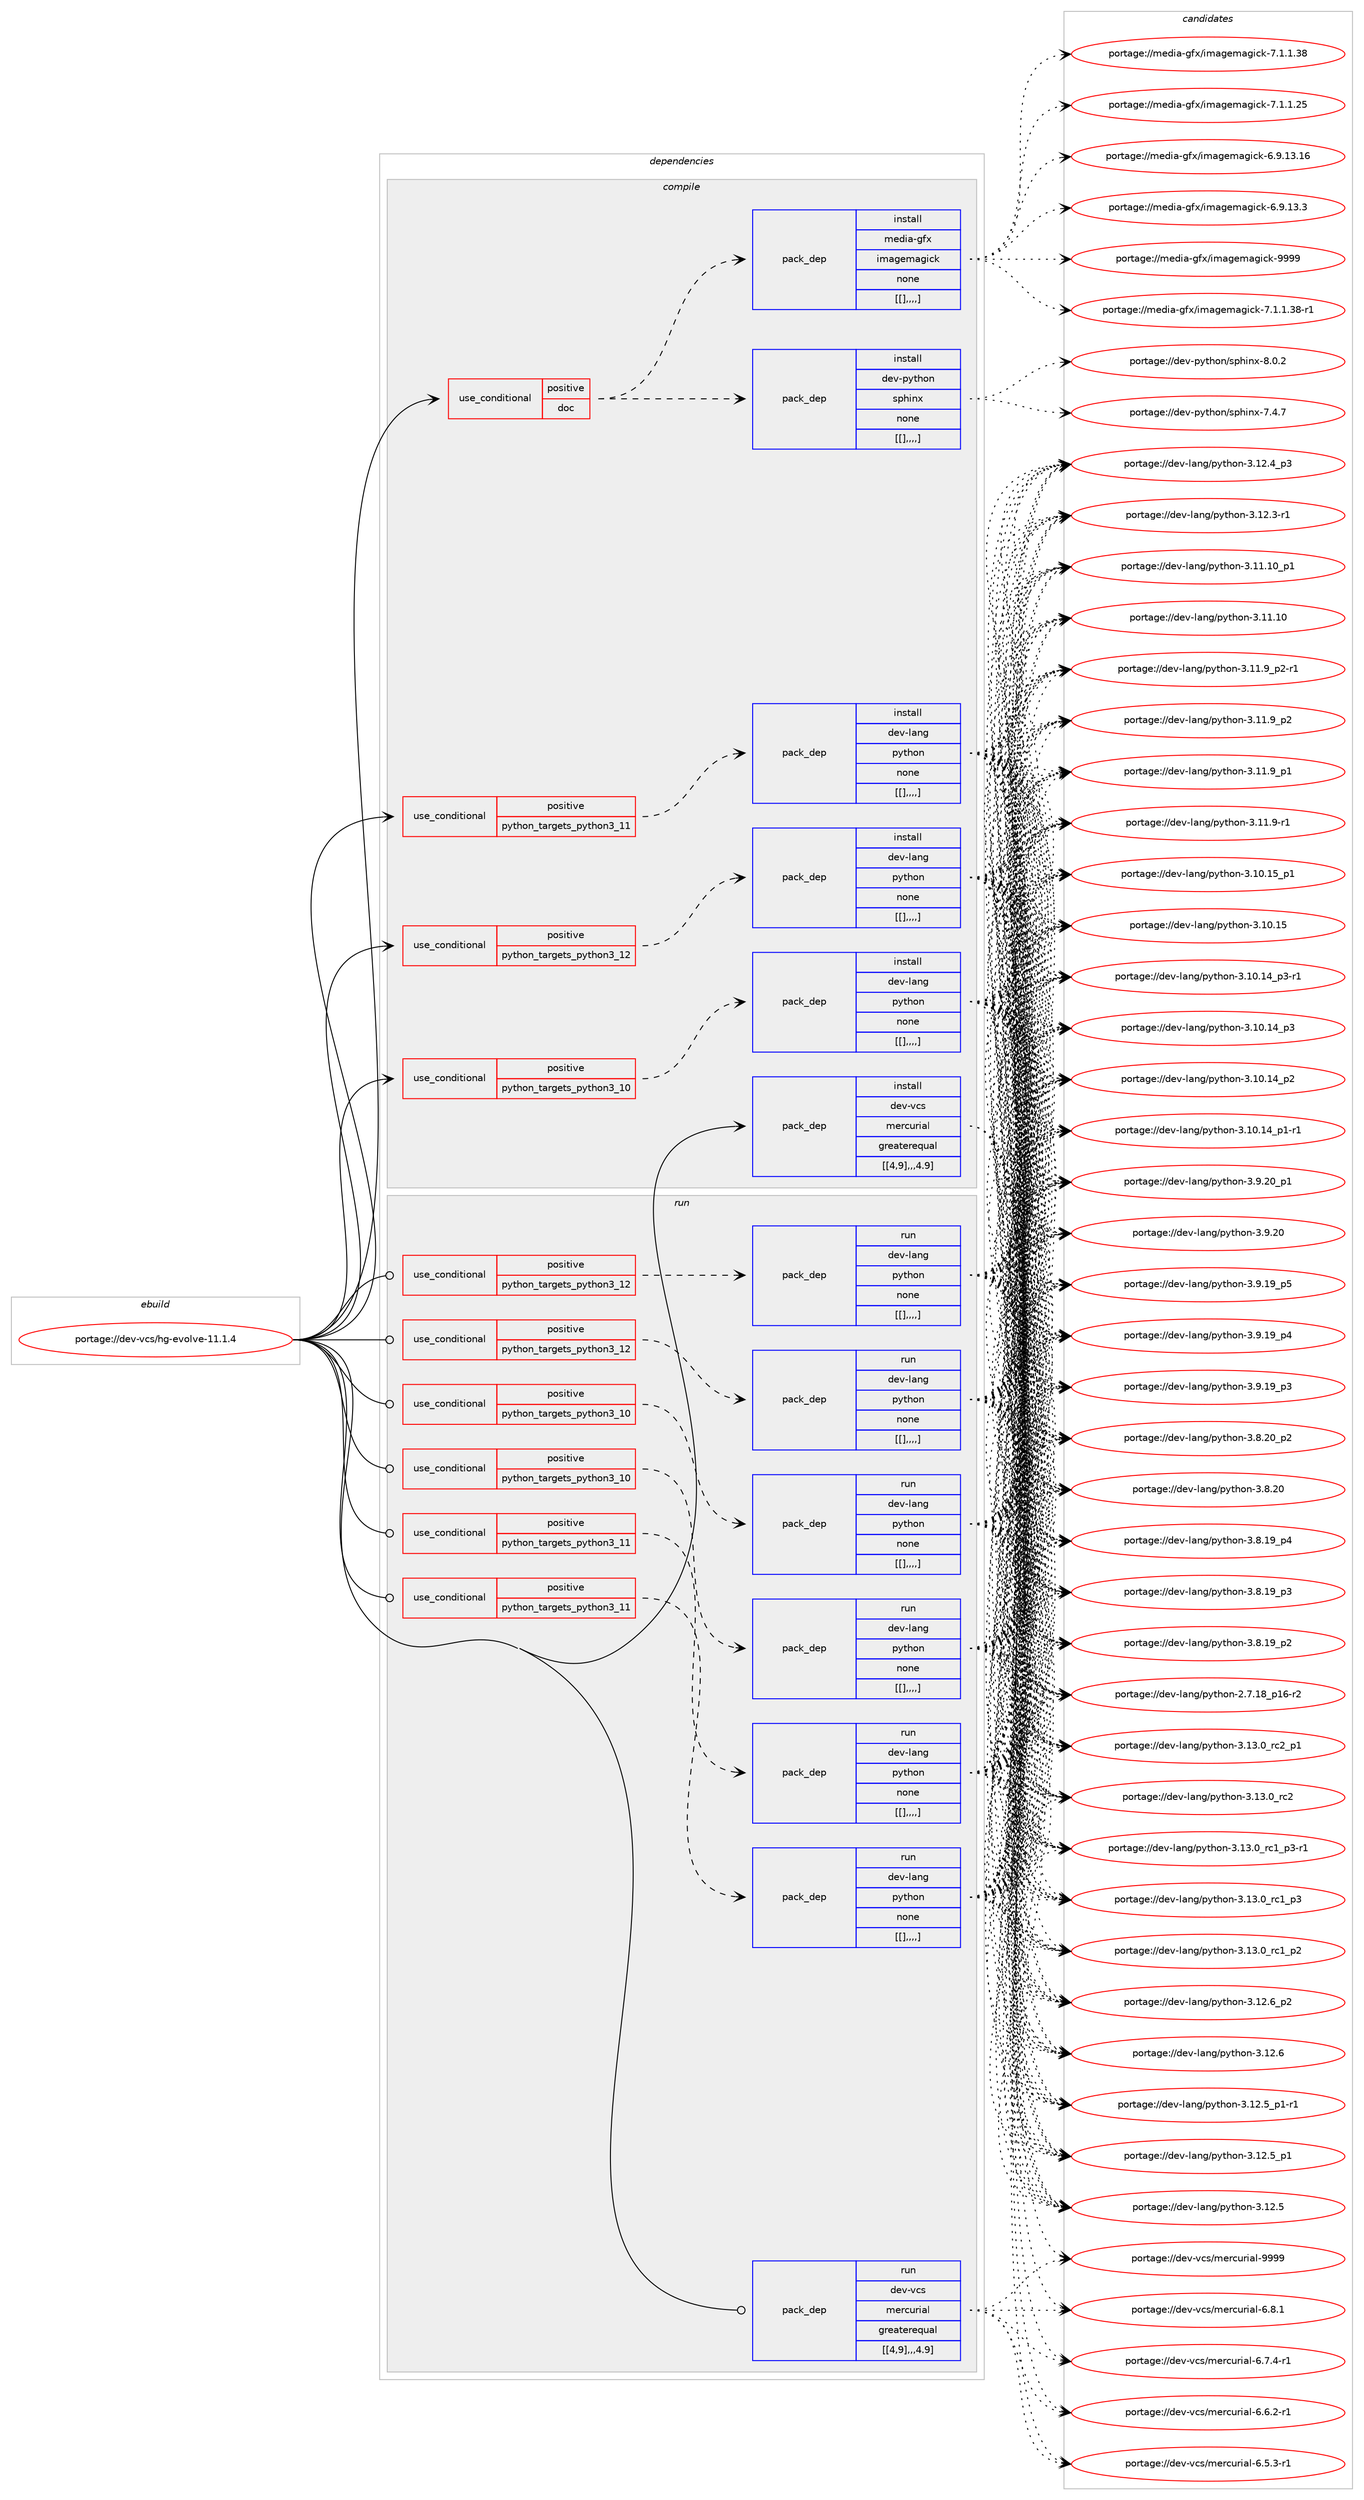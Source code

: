 digraph prolog {

# *************
# Graph options
# *************

newrank=true;
concentrate=true;
compound=true;
graph [rankdir=LR,fontname=Helvetica,fontsize=10,ranksep=1.5];#, ranksep=2.5, nodesep=0.2];
edge  [arrowhead=vee];
node  [fontname=Helvetica,fontsize=10];

# **********
# The ebuild
# **********

subgraph cluster_leftcol {
color=gray;
label=<<i>ebuild</i>>;
id [label="portage://dev-vcs/hg-evolve-11.1.4", color=red, width=4, href="../dev-vcs/hg-evolve-11.1.4.svg"];
}

# ****************
# The dependencies
# ****************

subgraph cluster_midcol {
color=gray;
label=<<i>dependencies</i>>;
subgraph cluster_compile {
fillcolor="#eeeeee";
style=filled;
label=<<i>compile</i>>;
subgraph cond65060 {
dependency227513 [label=<<TABLE BORDER="0" CELLBORDER="1" CELLSPACING="0" CELLPADDING="4"><TR><TD ROWSPAN="3" CELLPADDING="10">use_conditional</TD></TR><TR><TD>positive</TD></TR><TR><TD>doc</TD></TR></TABLE>>, shape=none, color=red];
subgraph pack160995 {
dependency227514 [label=<<TABLE BORDER="0" CELLBORDER="1" CELLSPACING="0" CELLPADDING="4" WIDTH="220"><TR><TD ROWSPAN="6" CELLPADDING="30">pack_dep</TD></TR><TR><TD WIDTH="110">install</TD></TR><TR><TD>dev-python</TD></TR><TR><TD>sphinx</TD></TR><TR><TD>none</TD></TR><TR><TD>[[],,,,]</TD></TR></TABLE>>, shape=none, color=blue];
}
dependency227513:e -> dependency227514:w [weight=20,style="dashed",arrowhead="vee"];
subgraph pack160996 {
dependency227515 [label=<<TABLE BORDER="0" CELLBORDER="1" CELLSPACING="0" CELLPADDING="4" WIDTH="220"><TR><TD ROWSPAN="6" CELLPADDING="30">pack_dep</TD></TR><TR><TD WIDTH="110">install</TD></TR><TR><TD>media-gfx</TD></TR><TR><TD>imagemagick</TD></TR><TR><TD>none</TD></TR><TR><TD>[[],,,,]</TD></TR></TABLE>>, shape=none, color=blue];
}
dependency227513:e -> dependency227515:w [weight=20,style="dashed",arrowhead="vee"];
}
id:e -> dependency227513:w [weight=20,style="solid",arrowhead="vee"];
subgraph cond65061 {
dependency227516 [label=<<TABLE BORDER="0" CELLBORDER="1" CELLSPACING="0" CELLPADDING="4"><TR><TD ROWSPAN="3" CELLPADDING="10">use_conditional</TD></TR><TR><TD>positive</TD></TR><TR><TD>python_targets_python3_10</TD></TR></TABLE>>, shape=none, color=red];
subgraph pack160997 {
dependency227517 [label=<<TABLE BORDER="0" CELLBORDER="1" CELLSPACING="0" CELLPADDING="4" WIDTH="220"><TR><TD ROWSPAN="6" CELLPADDING="30">pack_dep</TD></TR><TR><TD WIDTH="110">install</TD></TR><TR><TD>dev-lang</TD></TR><TR><TD>python</TD></TR><TR><TD>none</TD></TR><TR><TD>[[],,,,]</TD></TR></TABLE>>, shape=none, color=blue];
}
dependency227516:e -> dependency227517:w [weight=20,style="dashed",arrowhead="vee"];
}
id:e -> dependency227516:w [weight=20,style="solid",arrowhead="vee"];
subgraph cond65062 {
dependency227518 [label=<<TABLE BORDER="0" CELLBORDER="1" CELLSPACING="0" CELLPADDING="4"><TR><TD ROWSPAN="3" CELLPADDING="10">use_conditional</TD></TR><TR><TD>positive</TD></TR><TR><TD>python_targets_python3_11</TD></TR></TABLE>>, shape=none, color=red];
subgraph pack160998 {
dependency227519 [label=<<TABLE BORDER="0" CELLBORDER="1" CELLSPACING="0" CELLPADDING="4" WIDTH="220"><TR><TD ROWSPAN="6" CELLPADDING="30">pack_dep</TD></TR><TR><TD WIDTH="110">install</TD></TR><TR><TD>dev-lang</TD></TR><TR><TD>python</TD></TR><TR><TD>none</TD></TR><TR><TD>[[],,,,]</TD></TR></TABLE>>, shape=none, color=blue];
}
dependency227518:e -> dependency227519:w [weight=20,style="dashed",arrowhead="vee"];
}
id:e -> dependency227518:w [weight=20,style="solid",arrowhead="vee"];
subgraph cond65063 {
dependency227520 [label=<<TABLE BORDER="0" CELLBORDER="1" CELLSPACING="0" CELLPADDING="4"><TR><TD ROWSPAN="3" CELLPADDING="10">use_conditional</TD></TR><TR><TD>positive</TD></TR><TR><TD>python_targets_python3_12</TD></TR></TABLE>>, shape=none, color=red];
subgraph pack160999 {
dependency227521 [label=<<TABLE BORDER="0" CELLBORDER="1" CELLSPACING="0" CELLPADDING="4" WIDTH="220"><TR><TD ROWSPAN="6" CELLPADDING="30">pack_dep</TD></TR><TR><TD WIDTH="110">install</TD></TR><TR><TD>dev-lang</TD></TR><TR><TD>python</TD></TR><TR><TD>none</TD></TR><TR><TD>[[],,,,]</TD></TR></TABLE>>, shape=none, color=blue];
}
dependency227520:e -> dependency227521:w [weight=20,style="dashed",arrowhead="vee"];
}
id:e -> dependency227520:w [weight=20,style="solid",arrowhead="vee"];
subgraph pack161000 {
dependency227522 [label=<<TABLE BORDER="0" CELLBORDER="1" CELLSPACING="0" CELLPADDING="4" WIDTH="220"><TR><TD ROWSPAN="6" CELLPADDING="30">pack_dep</TD></TR><TR><TD WIDTH="110">install</TD></TR><TR><TD>dev-vcs</TD></TR><TR><TD>mercurial</TD></TR><TR><TD>greaterequal</TD></TR><TR><TD>[[4,9],,,4.9]</TD></TR></TABLE>>, shape=none, color=blue];
}
id:e -> dependency227522:w [weight=20,style="solid",arrowhead="vee"];
}
subgraph cluster_compileandrun {
fillcolor="#eeeeee";
style=filled;
label=<<i>compile and run</i>>;
}
subgraph cluster_run {
fillcolor="#eeeeee";
style=filled;
label=<<i>run</i>>;
subgraph cond65064 {
dependency227523 [label=<<TABLE BORDER="0" CELLBORDER="1" CELLSPACING="0" CELLPADDING="4"><TR><TD ROWSPAN="3" CELLPADDING="10">use_conditional</TD></TR><TR><TD>positive</TD></TR><TR><TD>python_targets_python3_10</TD></TR></TABLE>>, shape=none, color=red];
subgraph pack161001 {
dependency227524 [label=<<TABLE BORDER="0" CELLBORDER="1" CELLSPACING="0" CELLPADDING="4" WIDTH="220"><TR><TD ROWSPAN="6" CELLPADDING="30">pack_dep</TD></TR><TR><TD WIDTH="110">run</TD></TR><TR><TD>dev-lang</TD></TR><TR><TD>python</TD></TR><TR><TD>none</TD></TR><TR><TD>[[],,,,]</TD></TR></TABLE>>, shape=none, color=blue];
}
dependency227523:e -> dependency227524:w [weight=20,style="dashed",arrowhead="vee"];
}
id:e -> dependency227523:w [weight=20,style="solid",arrowhead="odot"];
subgraph cond65065 {
dependency227525 [label=<<TABLE BORDER="0" CELLBORDER="1" CELLSPACING="0" CELLPADDING="4"><TR><TD ROWSPAN="3" CELLPADDING="10">use_conditional</TD></TR><TR><TD>positive</TD></TR><TR><TD>python_targets_python3_10</TD></TR></TABLE>>, shape=none, color=red];
subgraph pack161002 {
dependency227526 [label=<<TABLE BORDER="0" CELLBORDER="1" CELLSPACING="0" CELLPADDING="4" WIDTH="220"><TR><TD ROWSPAN="6" CELLPADDING="30">pack_dep</TD></TR><TR><TD WIDTH="110">run</TD></TR><TR><TD>dev-lang</TD></TR><TR><TD>python</TD></TR><TR><TD>none</TD></TR><TR><TD>[[],,,,]</TD></TR></TABLE>>, shape=none, color=blue];
}
dependency227525:e -> dependency227526:w [weight=20,style="dashed",arrowhead="vee"];
}
id:e -> dependency227525:w [weight=20,style="solid",arrowhead="odot"];
subgraph cond65066 {
dependency227527 [label=<<TABLE BORDER="0" CELLBORDER="1" CELLSPACING="0" CELLPADDING="4"><TR><TD ROWSPAN="3" CELLPADDING="10">use_conditional</TD></TR><TR><TD>positive</TD></TR><TR><TD>python_targets_python3_11</TD></TR></TABLE>>, shape=none, color=red];
subgraph pack161003 {
dependency227528 [label=<<TABLE BORDER="0" CELLBORDER="1" CELLSPACING="0" CELLPADDING="4" WIDTH="220"><TR><TD ROWSPAN="6" CELLPADDING="30">pack_dep</TD></TR><TR><TD WIDTH="110">run</TD></TR><TR><TD>dev-lang</TD></TR><TR><TD>python</TD></TR><TR><TD>none</TD></TR><TR><TD>[[],,,,]</TD></TR></TABLE>>, shape=none, color=blue];
}
dependency227527:e -> dependency227528:w [weight=20,style="dashed",arrowhead="vee"];
}
id:e -> dependency227527:w [weight=20,style="solid",arrowhead="odot"];
subgraph cond65067 {
dependency227529 [label=<<TABLE BORDER="0" CELLBORDER="1" CELLSPACING="0" CELLPADDING="4"><TR><TD ROWSPAN="3" CELLPADDING="10">use_conditional</TD></TR><TR><TD>positive</TD></TR><TR><TD>python_targets_python3_11</TD></TR></TABLE>>, shape=none, color=red];
subgraph pack161004 {
dependency227530 [label=<<TABLE BORDER="0" CELLBORDER="1" CELLSPACING="0" CELLPADDING="4" WIDTH="220"><TR><TD ROWSPAN="6" CELLPADDING="30">pack_dep</TD></TR><TR><TD WIDTH="110">run</TD></TR><TR><TD>dev-lang</TD></TR><TR><TD>python</TD></TR><TR><TD>none</TD></TR><TR><TD>[[],,,,]</TD></TR></TABLE>>, shape=none, color=blue];
}
dependency227529:e -> dependency227530:w [weight=20,style="dashed",arrowhead="vee"];
}
id:e -> dependency227529:w [weight=20,style="solid",arrowhead="odot"];
subgraph cond65068 {
dependency227531 [label=<<TABLE BORDER="0" CELLBORDER="1" CELLSPACING="0" CELLPADDING="4"><TR><TD ROWSPAN="3" CELLPADDING="10">use_conditional</TD></TR><TR><TD>positive</TD></TR><TR><TD>python_targets_python3_12</TD></TR></TABLE>>, shape=none, color=red];
subgraph pack161005 {
dependency227532 [label=<<TABLE BORDER="0" CELLBORDER="1" CELLSPACING="0" CELLPADDING="4" WIDTH="220"><TR><TD ROWSPAN="6" CELLPADDING="30">pack_dep</TD></TR><TR><TD WIDTH="110">run</TD></TR><TR><TD>dev-lang</TD></TR><TR><TD>python</TD></TR><TR><TD>none</TD></TR><TR><TD>[[],,,,]</TD></TR></TABLE>>, shape=none, color=blue];
}
dependency227531:e -> dependency227532:w [weight=20,style="dashed",arrowhead="vee"];
}
id:e -> dependency227531:w [weight=20,style="solid",arrowhead="odot"];
subgraph cond65069 {
dependency227533 [label=<<TABLE BORDER="0" CELLBORDER="1" CELLSPACING="0" CELLPADDING="4"><TR><TD ROWSPAN="3" CELLPADDING="10">use_conditional</TD></TR><TR><TD>positive</TD></TR><TR><TD>python_targets_python3_12</TD></TR></TABLE>>, shape=none, color=red];
subgraph pack161006 {
dependency227534 [label=<<TABLE BORDER="0" CELLBORDER="1" CELLSPACING="0" CELLPADDING="4" WIDTH="220"><TR><TD ROWSPAN="6" CELLPADDING="30">pack_dep</TD></TR><TR><TD WIDTH="110">run</TD></TR><TR><TD>dev-lang</TD></TR><TR><TD>python</TD></TR><TR><TD>none</TD></TR><TR><TD>[[],,,,]</TD></TR></TABLE>>, shape=none, color=blue];
}
dependency227533:e -> dependency227534:w [weight=20,style="dashed",arrowhead="vee"];
}
id:e -> dependency227533:w [weight=20,style="solid",arrowhead="odot"];
subgraph pack161007 {
dependency227535 [label=<<TABLE BORDER="0" CELLBORDER="1" CELLSPACING="0" CELLPADDING="4" WIDTH="220"><TR><TD ROWSPAN="6" CELLPADDING="30">pack_dep</TD></TR><TR><TD WIDTH="110">run</TD></TR><TR><TD>dev-vcs</TD></TR><TR><TD>mercurial</TD></TR><TR><TD>greaterequal</TD></TR><TR><TD>[[4,9],,,4.9]</TD></TR></TABLE>>, shape=none, color=blue];
}
id:e -> dependency227535:w [weight=20,style="solid",arrowhead="odot"];
}
}

# **************
# The candidates
# **************

subgraph cluster_choices {
rank=same;
color=gray;
label=<<i>candidates</i>>;

subgraph choice160995 {
color=black;
nodesep=1;
choice1001011184511212111610411111047115112104105110120455646484650 [label="portage://dev-python/sphinx-8.0.2", color=red, width=4,href="../dev-python/sphinx-8.0.2.svg"];
choice1001011184511212111610411111047115112104105110120455546524655 [label="portage://dev-python/sphinx-7.4.7", color=red, width=4,href="../dev-python/sphinx-7.4.7.svg"];
dependency227514:e -> choice1001011184511212111610411111047115112104105110120455646484650:w [style=dotted,weight="100"];
dependency227514:e -> choice1001011184511212111610411111047115112104105110120455546524655:w [style=dotted,weight="100"];
}
subgraph choice160996 {
color=black;
nodesep=1;
choice1091011001059745103102120471051099710310110997103105991074557575757 [label="portage://media-gfx/imagemagick-9999", color=red, width=4,href="../media-gfx/imagemagick-9999.svg"];
choice1091011001059745103102120471051099710310110997103105991074555464946494651564511449 [label="portage://media-gfx/imagemagick-7.1.1.38-r1", color=red, width=4,href="../media-gfx/imagemagick-7.1.1.38-r1.svg"];
choice109101100105974510310212047105109971031011099710310599107455546494649465156 [label="portage://media-gfx/imagemagick-7.1.1.38", color=red, width=4,href="../media-gfx/imagemagick-7.1.1.38.svg"];
choice109101100105974510310212047105109971031011099710310599107455546494649465053 [label="portage://media-gfx/imagemagick-7.1.1.25", color=red, width=4,href="../media-gfx/imagemagick-7.1.1.25.svg"];
choice10910110010597451031021204710510997103101109971031059910745544657464951464954 [label="portage://media-gfx/imagemagick-6.9.13.16", color=red, width=4,href="../media-gfx/imagemagick-6.9.13.16.svg"];
choice109101100105974510310212047105109971031011099710310599107455446574649514651 [label="portage://media-gfx/imagemagick-6.9.13.3", color=red, width=4,href="../media-gfx/imagemagick-6.9.13.3.svg"];
dependency227515:e -> choice1091011001059745103102120471051099710310110997103105991074557575757:w [style=dotted,weight="100"];
dependency227515:e -> choice1091011001059745103102120471051099710310110997103105991074555464946494651564511449:w [style=dotted,weight="100"];
dependency227515:e -> choice109101100105974510310212047105109971031011099710310599107455546494649465156:w [style=dotted,weight="100"];
dependency227515:e -> choice109101100105974510310212047105109971031011099710310599107455546494649465053:w [style=dotted,weight="100"];
dependency227515:e -> choice10910110010597451031021204710510997103101109971031059910745544657464951464954:w [style=dotted,weight="100"];
dependency227515:e -> choice109101100105974510310212047105109971031011099710310599107455446574649514651:w [style=dotted,weight="100"];
}
subgraph choice160997 {
color=black;
nodesep=1;
choice100101118451089711010347112121116104111110455146495146489511499509511249 [label="portage://dev-lang/python-3.13.0_rc2_p1", color=red, width=4,href="../dev-lang/python-3.13.0_rc2_p1.svg"];
choice10010111845108971101034711212111610411111045514649514648951149950 [label="portage://dev-lang/python-3.13.0_rc2", color=red, width=4,href="../dev-lang/python-3.13.0_rc2.svg"];
choice1001011184510897110103471121211161041111104551464951464895114994995112514511449 [label="portage://dev-lang/python-3.13.0_rc1_p3-r1", color=red, width=4,href="../dev-lang/python-3.13.0_rc1_p3-r1.svg"];
choice100101118451089711010347112121116104111110455146495146489511499499511251 [label="portage://dev-lang/python-3.13.0_rc1_p3", color=red, width=4,href="../dev-lang/python-3.13.0_rc1_p3.svg"];
choice100101118451089711010347112121116104111110455146495146489511499499511250 [label="portage://dev-lang/python-3.13.0_rc1_p2", color=red, width=4,href="../dev-lang/python-3.13.0_rc1_p2.svg"];
choice100101118451089711010347112121116104111110455146495046549511250 [label="portage://dev-lang/python-3.12.6_p2", color=red, width=4,href="../dev-lang/python-3.12.6_p2.svg"];
choice10010111845108971101034711212111610411111045514649504654 [label="portage://dev-lang/python-3.12.6", color=red, width=4,href="../dev-lang/python-3.12.6.svg"];
choice1001011184510897110103471121211161041111104551464950465395112494511449 [label="portage://dev-lang/python-3.12.5_p1-r1", color=red, width=4,href="../dev-lang/python-3.12.5_p1-r1.svg"];
choice100101118451089711010347112121116104111110455146495046539511249 [label="portage://dev-lang/python-3.12.5_p1", color=red, width=4,href="../dev-lang/python-3.12.5_p1.svg"];
choice10010111845108971101034711212111610411111045514649504653 [label="portage://dev-lang/python-3.12.5", color=red, width=4,href="../dev-lang/python-3.12.5.svg"];
choice100101118451089711010347112121116104111110455146495046529511251 [label="portage://dev-lang/python-3.12.4_p3", color=red, width=4,href="../dev-lang/python-3.12.4_p3.svg"];
choice100101118451089711010347112121116104111110455146495046514511449 [label="portage://dev-lang/python-3.12.3-r1", color=red, width=4,href="../dev-lang/python-3.12.3-r1.svg"];
choice10010111845108971101034711212111610411111045514649494649489511249 [label="portage://dev-lang/python-3.11.10_p1", color=red, width=4,href="../dev-lang/python-3.11.10_p1.svg"];
choice1001011184510897110103471121211161041111104551464949464948 [label="portage://dev-lang/python-3.11.10", color=red, width=4,href="../dev-lang/python-3.11.10.svg"];
choice1001011184510897110103471121211161041111104551464949465795112504511449 [label="portage://dev-lang/python-3.11.9_p2-r1", color=red, width=4,href="../dev-lang/python-3.11.9_p2-r1.svg"];
choice100101118451089711010347112121116104111110455146494946579511250 [label="portage://dev-lang/python-3.11.9_p2", color=red, width=4,href="../dev-lang/python-3.11.9_p2.svg"];
choice100101118451089711010347112121116104111110455146494946579511249 [label="portage://dev-lang/python-3.11.9_p1", color=red, width=4,href="../dev-lang/python-3.11.9_p1.svg"];
choice100101118451089711010347112121116104111110455146494946574511449 [label="portage://dev-lang/python-3.11.9-r1", color=red, width=4,href="../dev-lang/python-3.11.9-r1.svg"];
choice10010111845108971101034711212111610411111045514649484649539511249 [label="portage://dev-lang/python-3.10.15_p1", color=red, width=4,href="../dev-lang/python-3.10.15_p1.svg"];
choice1001011184510897110103471121211161041111104551464948464953 [label="portage://dev-lang/python-3.10.15", color=red, width=4,href="../dev-lang/python-3.10.15.svg"];
choice100101118451089711010347112121116104111110455146494846495295112514511449 [label="portage://dev-lang/python-3.10.14_p3-r1", color=red, width=4,href="../dev-lang/python-3.10.14_p3-r1.svg"];
choice10010111845108971101034711212111610411111045514649484649529511251 [label="portage://dev-lang/python-3.10.14_p3", color=red, width=4,href="../dev-lang/python-3.10.14_p3.svg"];
choice10010111845108971101034711212111610411111045514649484649529511250 [label="portage://dev-lang/python-3.10.14_p2", color=red, width=4,href="../dev-lang/python-3.10.14_p2.svg"];
choice100101118451089711010347112121116104111110455146494846495295112494511449 [label="portage://dev-lang/python-3.10.14_p1-r1", color=red, width=4,href="../dev-lang/python-3.10.14_p1-r1.svg"];
choice100101118451089711010347112121116104111110455146574650489511249 [label="portage://dev-lang/python-3.9.20_p1", color=red, width=4,href="../dev-lang/python-3.9.20_p1.svg"];
choice10010111845108971101034711212111610411111045514657465048 [label="portage://dev-lang/python-3.9.20", color=red, width=4,href="../dev-lang/python-3.9.20.svg"];
choice100101118451089711010347112121116104111110455146574649579511253 [label="portage://dev-lang/python-3.9.19_p5", color=red, width=4,href="../dev-lang/python-3.9.19_p5.svg"];
choice100101118451089711010347112121116104111110455146574649579511252 [label="portage://dev-lang/python-3.9.19_p4", color=red, width=4,href="../dev-lang/python-3.9.19_p4.svg"];
choice100101118451089711010347112121116104111110455146574649579511251 [label="portage://dev-lang/python-3.9.19_p3", color=red, width=4,href="../dev-lang/python-3.9.19_p3.svg"];
choice100101118451089711010347112121116104111110455146564650489511250 [label="portage://dev-lang/python-3.8.20_p2", color=red, width=4,href="../dev-lang/python-3.8.20_p2.svg"];
choice10010111845108971101034711212111610411111045514656465048 [label="portage://dev-lang/python-3.8.20", color=red, width=4,href="../dev-lang/python-3.8.20.svg"];
choice100101118451089711010347112121116104111110455146564649579511252 [label="portage://dev-lang/python-3.8.19_p4", color=red, width=4,href="../dev-lang/python-3.8.19_p4.svg"];
choice100101118451089711010347112121116104111110455146564649579511251 [label="portage://dev-lang/python-3.8.19_p3", color=red, width=4,href="../dev-lang/python-3.8.19_p3.svg"];
choice100101118451089711010347112121116104111110455146564649579511250 [label="portage://dev-lang/python-3.8.19_p2", color=red, width=4,href="../dev-lang/python-3.8.19_p2.svg"];
choice100101118451089711010347112121116104111110455046554649569511249544511450 [label="portage://dev-lang/python-2.7.18_p16-r2", color=red, width=4,href="../dev-lang/python-2.7.18_p16-r2.svg"];
dependency227517:e -> choice100101118451089711010347112121116104111110455146495146489511499509511249:w [style=dotted,weight="100"];
dependency227517:e -> choice10010111845108971101034711212111610411111045514649514648951149950:w [style=dotted,weight="100"];
dependency227517:e -> choice1001011184510897110103471121211161041111104551464951464895114994995112514511449:w [style=dotted,weight="100"];
dependency227517:e -> choice100101118451089711010347112121116104111110455146495146489511499499511251:w [style=dotted,weight="100"];
dependency227517:e -> choice100101118451089711010347112121116104111110455146495146489511499499511250:w [style=dotted,weight="100"];
dependency227517:e -> choice100101118451089711010347112121116104111110455146495046549511250:w [style=dotted,weight="100"];
dependency227517:e -> choice10010111845108971101034711212111610411111045514649504654:w [style=dotted,weight="100"];
dependency227517:e -> choice1001011184510897110103471121211161041111104551464950465395112494511449:w [style=dotted,weight="100"];
dependency227517:e -> choice100101118451089711010347112121116104111110455146495046539511249:w [style=dotted,weight="100"];
dependency227517:e -> choice10010111845108971101034711212111610411111045514649504653:w [style=dotted,weight="100"];
dependency227517:e -> choice100101118451089711010347112121116104111110455146495046529511251:w [style=dotted,weight="100"];
dependency227517:e -> choice100101118451089711010347112121116104111110455146495046514511449:w [style=dotted,weight="100"];
dependency227517:e -> choice10010111845108971101034711212111610411111045514649494649489511249:w [style=dotted,weight="100"];
dependency227517:e -> choice1001011184510897110103471121211161041111104551464949464948:w [style=dotted,weight="100"];
dependency227517:e -> choice1001011184510897110103471121211161041111104551464949465795112504511449:w [style=dotted,weight="100"];
dependency227517:e -> choice100101118451089711010347112121116104111110455146494946579511250:w [style=dotted,weight="100"];
dependency227517:e -> choice100101118451089711010347112121116104111110455146494946579511249:w [style=dotted,weight="100"];
dependency227517:e -> choice100101118451089711010347112121116104111110455146494946574511449:w [style=dotted,weight="100"];
dependency227517:e -> choice10010111845108971101034711212111610411111045514649484649539511249:w [style=dotted,weight="100"];
dependency227517:e -> choice1001011184510897110103471121211161041111104551464948464953:w [style=dotted,weight="100"];
dependency227517:e -> choice100101118451089711010347112121116104111110455146494846495295112514511449:w [style=dotted,weight="100"];
dependency227517:e -> choice10010111845108971101034711212111610411111045514649484649529511251:w [style=dotted,weight="100"];
dependency227517:e -> choice10010111845108971101034711212111610411111045514649484649529511250:w [style=dotted,weight="100"];
dependency227517:e -> choice100101118451089711010347112121116104111110455146494846495295112494511449:w [style=dotted,weight="100"];
dependency227517:e -> choice100101118451089711010347112121116104111110455146574650489511249:w [style=dotted,weight="100"];
dependency227517:e -> choice10010111845108971101034711212111610411111045514657465048:w [style=dotted,weight="100"];
dependency227517:e -> choice100101118451089711010347112121116104111110455146574649579511253:w [style=dotted,weight="100"];
dependency227517:e -> choice100101118451089711010347112121116104111110455146574649579511252:w [style=dotted,weight="100"];
dependency227517:e -> choice100101118451089711010347112121116104111110455146574649579511251:w [style=dotted,weight="100"];
dependency227517:e -> choice100101118451089711010347112121116104111110455146564650489511250:w [style=dotted,weight="100"];
dependency227517:e -> choice10010111845108971101034711212111610411111045514656465048:w [style=dotted,weight="100"];
dependency227517:e -> choice100101118451089711010347112121116104111110455146564649579511252:w [style=dotted,weight="100"];
dependency227517:e -> choice100101118451089711010347112121116104111110455146564649579511251:w [style=dotted,weight="100"];
dependency227517:e -> choice100101118451089711010347112121116104111110455146564649579511250:w [style=dotted,weight="100"];
dependency227517:e -> choice100101118451089711010347112121116104111110455046554649569511249544511450:w [style=dotted,weight="100"];
}
subgraph choice160998 {
color=black;
nodesep=1;
choice100101118451089711010347112121116104111110455146495146489511499509511249 [label="portage://dev-lang/python-3.13.0_rc2_p1", color=red, width=4,href="../dev-lang/python-3.13.0_rc2_p1.svg"];
choice10010111845108971101034711212111610411111045514649514648951149950 [label="portage://dev-lang/python-3.13.0_rc2", color=red, width=4,href="../dev-lang/python-3.13.0_rc2.svg"];
choice1001011184510897110103471121211161041111104551464951464895114994995112514511449 [label="portage://dev-lang/python-3.13.0_rc1_p3-r1", color=red, width=4,href="../dev-lang/python-3.13.0_rc1_p3-r1.svg"];
choice100101118451089711010347112121116104111110455146495146489511499499511251 [label="portage://dev-lang/python-3.13.0_rc1_p3", color=red, width=4,href="../dev-lang/python-3.13.0_rc1_p3.svg"];
choice100101118451089711010347112121116104111110455146495146489511499499511250 [label="portage://dev-lang/python-3.13.0_rc1_p2", color=red, width=4,href="../dev-lang/python-3.13.0_rc1_p2.svg"];
choice100101118451089711010347112121116104111110455146495046549511250 [label="portage://dev-lang/python-3.12.6_p2", color=red, width=4,href="../dev-lang/python-3.12.6_p2.svg"];
choice10010111845108971101034711212111610411111045514649504654 [label="portage://dev-lang/python-3.12.6", color=red, width=4,href="../dev-lang/python-3.12.6.svg"];
choice1001011184510897110103471121211161041111104551464950465395112494511449 [label="portage://dev-lang/python-3.12.5_p1-r1", color=red, width=4,href="../dev-lang/python-3.12.5_p1-r1.svg"];
choice100101118451089711010347112121116104111110455146495046539511249 [label="portage://dev-lang/python-3.12.5_p1", color=red, width=4,href="../dev-lang/python-3.12.5_p1.svg"];
choice10010111845108971101034711212111610411111045514649504653 [label="portage://dev-lang/python-3.12.5", color=red, width=4,href="../dev-lang/python-3.12.5.svg"];
choice100101118451089711010347112121116104111110455146495046529511251 [label="portage://dev-lang/python-3.12.4_p3", color=red, width=4,href="../dev-lang/python-3.12.4_p3.svg"];
choice100101118451089711010347112121116104111110455146495046514511449 [label="portage://dev-lang/python-3.12.3-r1", color=red, width=4,href="../dev-lang/python-3.12.3-r1.svg"];
choice10010111845108971101034711212111610411111045514649494649489511249 [label="portage://dev-lang/python-3.11.10_p1", color=red, width=4,href="../dev-lang/python-3.11.10_p1.svg"];
choice1001011184510897110103471121211161041111104551464949464948 [label="portage://dev-lang/python-3.11.10", color=red, width=4,href="../dev-lang/python-3.11.10.svg"];
choice1001011184510897110103471121211161041111104551464949465795112504511449 [label="portage://dev-lang/python-3.11.9_p2-r1", color=red, width=4,href="../dev-lang/python-3.11.9_p2-r1.svg"];
choice100101118451089711010347112121116104111110455146494946579511250 [label="portage://dev-lang/python-3.11.9_p2", color=red, width=4,href="../dev-lang/python-3.11.9_p2.svg"];
choice100101118451089711010347112121116104111110455146494946579511249 [label="portage://dev-lang/python-3.11.9_p1", color=red, width=4,href="../dev-lang/python-3.11.9_p1.svg"];
choice100101118451089711010347112121116104111110455146494946574511449 [label="portage://dev-lang/python-3.11.9-r1", color=red, width=4,href="../dev-lang/python-3.11.9-r1.svg"];
choice10010111845108971101034711212111610411111045514649484649539511249 [label="portage://dev-lang/python-3.10.15_p1", color=red, width=4,href="../dev-lang/python-3.10.15_p1.svg"];
choice1001011184510897110103471121211161041111104551464948464953 [label="portage://dev-lang/python-3.10.15", color=red, width=4,href="../dev-lang/python-3.10.15.svg"];
choice100101118451089711010347112121116104111110455146494846495295112514511449 [label="portage://dev-lang/python-3.10.14_p3-r1", color=red, width=4,href="../dev-lang/python-3.10.14_p3-r1.svg"];
choice10010111845108971101034711212111610411111045514649484649529511251 [label="portage://dev-lang/python-3.10.14_p3", color=red, width=4,href="../dev-lang/python-3.10.14_p3.svg"];
choice10010111845108971101034711212111610411111045514649484649529511250 [label="portage://dev-lang/python-3.10.14_p2", color=red, width=4,href="../dev-lang/python-3.10.14_p2.svg"];
choice100101118451089711010347112121116104111110455146494846495295112494511449 [label="portage://dev-lang/python-3.10.14_p1-r1", color=red, width=4,href="../dev-lang/python-3.10.14_p1-r1.svg"];
choice100101118451089711010347112121116104111110455146574650489511249 [label="portage://dev-lang/python-3.9.20_p1", color=red, width=4,href="../dev-lang/python-3.9.20_p1.svg"];
choice10010111845108971101034711212111610411111045514657465048 [label="portage://dev-lang/python-3.9.20", color=red, width=4,href="../dev-lang/python-3.9.20.svg"];
choice100101118451089711010347112121116104111110455146574649579511253 [label="portage://dev-lang/python-3.9.19_p5", color=red, width=4,href="../dev-lang/python-3.9.19_p5.svg"];
choice100101118451089711010347112121116104111110455146574649579511252 [label="portage://dev-lang/python-3.9.19_p4", color=red, width=4,href="../dev-lang/python-3.9.19_p4.svg"];
choice100101118451089711010347112121116104111110455146574649579511251 [label="portage://dev-lang/python-3.9.19_p3", color=red, width=4,href="../dev-lang/python-3.9.19_p3.svg"];
choice100101118451089711010347112121116104111110455146564650489511250 [label="portage://dev-lang/python-3.8.20_p2", color=red, width=4,href="../dev-lang/python-3.8.20_p2.svg"];
choice10010111845108971101034711212111610411111045514656465048 [label="portage://dev-lang/python-3.8.20", color=red, width=4,href="../dev-lang/python-3.8.20.svg"];
choice100101118451089711010347112121116104111110455146564649579511252 [label="portage://dev-lang/python-3.8.19_p4", color=red, width=4,href="../dev-lang/python-3.8.19_p4.svg"];
choice100101118451089711010347112121116104111110455146564649579511251 [label="portage://dev-lang/python-3.8.19_p3", color=red, width=4,href="../dev-lang/python-3.8.19_p3.svg"];
choice100101118451089711010347112121116104111110455146564649579511250 [label="portage://dev-lang/python-3.8.19_p2", color=red, width=4,href="../dev-lang/python-3.8.19_p2.svg"];
choice100101118451089711010347112121116104111110455046554649569511249544511450 [label="portage://dev-lang/python-2.7.18_p16-r2", color=red, width=4,href="../dev-lang/python-2.7.18_p16-r2.svg"];
dependency227519:e -> choice100101118451089711010347112121116104111110455146495146489511499509511249:w [style=dotted,weight="100"];
dependency227519:e -> choice10010111845108971101034711212111610411111045514649514648951149950:w [style=dotted,weight="100"];
dependency227519:e -> choice1001011184510897110103471121211161041111104551464951464895114994995112514511449:w [style=dotted,weight="100"];
dependency227519:e -> choice100101118451089711010347112121116104111110455146495146489511499499511251:w [style=dotted,weight="100"];
dependency227519:e -> choice100101118451089711010347112121116104111110455146495146489511499499511250:w [style=dotted,weight="100"];
dependency227519:e -> choice100101118451089711010347112121116104111110455146495046549511250:w [style=dotted,weight="100"];
dependency227519:e -> choice10010111845108971101034711212111610411111045514649504654:w [style=dotted,weight="100"];
dependency227519:e -> choice1001011184510897110103471121211161041111104551464950465395112494511449:w [style=dotted,weight="100"];
dependency227519:e -> choice100101118451089711010347112121116104111110455146495046539511249:w [style=dotted,weight="100"];
dependency227519:e -> choice10010111845108971101034711212111610411111045514649504653:w [style=dotted,weight="100"];
dependency227519:e -> choice100101118451089711010347112121116104111110455146495046529511251:w [style=dotted,weight="100"];
dependency227519:e -> choice100101118451089711010347112121116104111110455146495046514511449:w [style=dotted,weight="100"];
dependency227519:e -> choice10010111845108971101034711212111610411111045514649494649489511249:w [style=dotted,weight="100"];
dependency227519:e -> choice1001011184510897110103471121211161041111104551464949464948:w [style=dotted,weight="100"];
dependency227519:e -> choice1001011184510897110103471121211161041111104551464949465795112504511449:w [style=dotted,weight="100"];
dependency227519:e -> choice100101118451089711010347112121116104111110455146494946579511250:w [style=dotted,weight="100"];
dependency227519:e -> choice100101118451089711010347112121116104111110455146494946579511249:w [style=dotted,weight="100"];
dependency227519:e -> choice100101118451089711010347112121116104111110455146494946574511449:w [style=dotted,weight="100"];
dependency227519:e -> choice10010111845108971101034711212111610411111045514649484649539511249:w [style=dotted,weight="100"];
dependency227519:e -> choice1001011184510897110103471121211161041111104551464948464953:w [style=dotted,weight="100"];
dependency227519:e -> choice100101118451089711010347112121116104111110455146494846495295112514511449:w [style=dotted,weight="100"];
dependency227519:e -> choice10010111845108971101034711212111610411111045514649484649529511251:w [style=dotted,weight="100"];
dependency227519:e -> choice10010111845108971101034711212111610411111045514649484649529511250:w [style=dotted,weight="100"];
dependency227519:e -> choice100101118451089711010347112121116104111110455146494846495295112494511449:w [style=dotted,weight="100"];
dependency227519:e -> choice100101118451089711010347112121116104111110455146574650489511249:w [style=dotted,weight="100"];
dependency227519:e -> choice10010111845108971101034711212111610411111045514657465048:w [style=dotted,weight="100"];
dependency227519:e -> choice100101118451089711010347112121116104111110455146574649579511253:w [style=dotted,weight="100"];
dependency227519:e -> choice100101118451089711010347112121116104111110455146574649579511252:w [style=dotted,weight="100"];
dependency227519:e -> choice100101118451089711010347112121116104111110455146574649579511251:w [style=dotted,weight="100"];
dependency227519:e -> choice100101118451089711010347112121116104111110455146564650489511250:w [style=dotted,weight="100"];
dependency227519:e -> choice10010111845108971101034711212111610411111045514656465048:w [style=dotted,weight="100"];
dependency227519:e -> choice100101118451089711010347112121116104111110455146564649579511252:w [style=dotted,weight="100"];
dependency227519:e -> choice100101118451089711010347112121116104111110455146564649579511251:w [style=dotted,weight="100"];
dependency227519:e -> choice100101118451089711010347112121116104111110455146564649579511250:w [style=dotted,weight="100"];
dependency227519:e -> choice100101118451089711010347112121116104111110455046554649569511249544511450:w [style=dotted,weight="100"];
}
subgraph choice160999 {
color=black;
nodesep=1;
choice100101118451089711010347112121116104111110455146495146489511499509511249 [label="portage://dev-lang/python-3.13.0_rc2_p1", color=red, width=4,href="../dev-lang/python-3.13.0_rc2_p1.svg"];
choice10010111845108971101034711212111610411111045514649514648951149950 [label="portage://dev-lang/python-3.13.0_rc2", color=red, width=4,href="../dev-lang/python-3.13.0_rc2.svg"];
choice1001011184510897110103471121211161041111104551464951464895114994995112514511449 [label="portage://dev-lang/python-3.13.0_rc1_p3-r1", color=red, width=4,href="../dev-lang/python-3.13.0_rc1_p3-r1.svg"];
choice100101118451089711010347112121116104111110455146495146489511499499511251 [label="portage://dev-lang/python-3.13.0_rc1_p3", color=red, width=4,href="../dev-lang/python-3.13.0_rc1_p3.svg"];
choice100101118451089711010347112121116104111110455146495146489511499499511250 [label="portage://dev-lang/python-3.13.0_rc1_p2", color=red, width=4,href="../dev-lang/python-3.13.0_rc1_p2.svg"];
choice100101118451089711010347112121116104111110455146495046549511250 [label="portage://dev-lang/python-3.12.6_p2", color=red, width=4,href="../dev-lang/python-3.12.6_p2.svg"];
choice10010111845108971101034711212111610411111045514649504654 [label="portage://dev-lang/python-3.12.6", color=red, width=4,href="../dev-lang/python-3.12.6.svg"];
choice1001011184510897110103471121211161041111104551464950465395112494511449 [label="portage://dev-lang/python-3.12.5_p1-r1", color=red, width=4,href="../dev-lang/python-3.12.5_p1-r1.svg"];
choice100101118451089711010347112121116104111110455146495046539511249 [label="portage://dev-lang/python-3.12.5_p1", color=red, width=4,href="../dev-lang/python-3.12.5_p1.svg"];
choice10010111845108971101034711212111610411111045514649504653 [label="portage://dev-lang/python-3.12.5", color=red, width=4,href="../dev-lang/python-3.12.5.svg"];
choice100101118451089711010347112121116104111110455146495046529511251 [label="portage://dev-lang/python-3.12.4_p3", color=red, width=4,href="../dev-lang/python-3.12.4_p3.svg"];
choice100101118451089711010347112121116104111110455146495046514511449 [label="portage://dev-lang/python-3.12.3-r1", color=red, width=4,href="../dev-lang/python-3.12.3-r1.svg"];
choice10010111845108971101034711212111610411111045514649494649489511249 [label="portage://dev-lang/python-3.11.10_p1", color=red, width=4,href="../dev-lang/python-3.11.10_p1.svg"];
choice1001011184510897110103471121211161041111104551464949464948 [label="portage://dev-lang/python-3.11.10", color=red, width=4,href="../dev-lang/python-3.11.10.svg"];
choice1001011184510897110103471121211161041111104551464949465795112504511449 [label="portage://dev-lang/python-3.11.9_p2-r1", color=red, width=4,href="../dev-lang/python-3.11.9_p2-r1.svg"];
choice100101118451089711010347112121116104111110455146494946579511250 [label="portage://dev-lang/python-3.11.9_p2", color=red, width=4,href="../dev-lang/python-3.11.9_p2.svg"];
choice100101118451089711010347112121116104111110455146494946579511249 [label="portage://dev-lang/python-3.11.9_p1", color=red, width=4,href="../dev-lang/python-3.11.9_p1.svg"];
choice100101118451089711010347112121116104111110455146494946574511449 [label="portage://dev-lang/python-3.11.9-r1", color=red, width=4,href="../dev-lang/python-3.11.9-r1.svg"];
choice10010111845108971101034711212111610411111045514649484649539511249 [label="portage://dev-lang/python-3.10.15_p1", color=red, width=4,href="../dev-lang/python-3.10.15_p1.svg"];
choice1001011184510897110103471121211161041111104551464948464953 [label="portage://dev-lang/python-3.10.15", color=red, width=4,href="../dev-lang/python-3.10.15.svg"];
choice100101118451089711010347112121116104111110455146494846495295112514511449 [label="portage://dev-lang/python-3.10.14_p3-r1", color=red, width=4,href="../dev-lang/python-3.10.14_p3-r1.svg"];
choice10010111845108971101034711212111610411111045514649484649529511251 [label="portage://dev-lang/python-3.10.14_p3", color=red, width=4,href="../dev-lang/python-3.10.14_p3.svg"];
choice10010111845108971101034711212111610411111045514649484649529511250 [label="portage://dev-lang/python-3.10.14_p2", color=red, width=4,href="../dev-lang/python-3.10.14_p2.svg"];
choice100101118451089711010347112121116104111110455146494846495295112494511449 [label="portage://dev-lang/python-3.10.14_p1-r1", color=red, width=4,href="../dev-lang/python-3.10.14_p1-r1.svg"];
choice100101118451089711010347112121116104111110455146574650489511249 [label="portage://dev-lang/python-3.9.20_p1", color=red, width=4,href="../dev-lang/python-3.9.20_p1.svg"];
choice10010111845108971101034711212111610411111045514657465048 [label="portage://dev-lang/python-3.9.20", color=red, width=4,href="../dev-lang/python-3.9.20.svg"];
choice100101118451089711010347112121116104111110455146574649579511253 [label="portage://dev-lang/python-3.9.19_p5", color=red, width=4,href="../dev-lang/python-3.9.19_p5.svg"];
choice100101118451089711010347112121116104111110455146574649579511252 [label="portage://dev-lang/python-3.9.19_p4", color=red, width=4,href="../dev-lang/python-3.9.19_p4.svg"];
choice100101118451089711010347112121116104111110455146574649579511251 [label="portage://dev-lang/python-3.9.19_p3", color=red, width=4,href="../dev-lang/python-3.9.19_p3.svg"];
choice100101118451089711010347112121116104111110455146564650489511250 [label="portage://dev-lang/python-3.8.20_p2", color=red, width=4,href="../dev-lang/python-3.8.20_p2.svg"];
choice10010111845108971101034711212111610411111045514656465048 [label="portage://dev-lang/python-3.8.20", color=red, width=4,href="../dev-lang/python-3.8.20.svg"];
choice100101118451089711010347112121116104111110455146564649579511252 [label="portage://dev-lang/python-3.8.19_p4", color=red, width=4,href="../dev-lang/python-3.8.19_p4.svg"];
choice100101118451089711010347112121116104111110455146564649579511251 [label="portage://dev-lang/python-3.8.19_p3", color=red, width=4,href="../dev-lang/python-3.8.19_p3.svg"];
choice100101118451089711010347112121116104111110455146564649579511250 [label="portage://dev-lang/python-3.8.19_p2", color=red, width=4,href="../dev-lang/python-3.8.19_p2.svg"];
choice100101118451089711010347112121116104111110455046554649569511249544511450 [label="portage://dev-lang/python-2.7.18_p16-r2", color=red, width=4,href="../dev-lang/python-2.7.18_p16-r2.svg"];
dependency227521:e -> choice100101118451089711010347112121116104111110455146495146489511499509511249:w [style=dotted,weight="100"];
dependency227521:e -> choice10010111845108971101034711212111610411111045514649514648951149950:w [style=dotted,weight="100"];
dependency227521:e -> choice1001011184510897110103471121211161041111104551464951464895114994995112514511449:w [style=dotted,weight="100"];
dependency227521:e -> choice100101118451089711010347112121116104111110455146495146489511499499511251:w [style=dotted,weight="100"];
dependency227521:e -> choice100101118451089711010347112121116104111110455146495146489511499499511250:w [style=dotted,weight="100"];
dependency227521:e -> choice100101118451089711010347112121116104111110455146495046549511250:w [style=dotted,weight="100"];
dependency227521:e -> choice10010111845108971101034711212111610411111045514649504654:w [style=dotted,weight="100"];
dependency227521:e -> choice1001011184510897110103471121211161041111104551464950465395112494511449:w [style=dotted,weight="100"];
dependency227521:e -> choice100101118451089711010347112121116104111110455146495046539511249:w [style=dotted,weight="100"];
dependency227521:e -> choice10010111845108971101034711212111610411111045514649504653:w [style=dotted,weight="100"];
dependency227521:e -> choice100101118451089711010347112121116104111110455146495046529511251:w [style=dotted,weight="100"];
dependency227521:e -> choice100101118451089711010347112121116104111110455146495046514511449:w [style=dotted,weight="100"];
dependency227521:e -> choice10010111845108971101034711212111610411111045514649494649489511249:w [style=dotted,weight="100"];
dependency227521:e -> choice1001011184510897110103471121211161041111104551464949464948:w [style=dotted,weight="100"];
dependency227521:e -> choice1001011184510897110103471121211161041111104551464949465795112504511449:w [style=dotted,weight="100"];
dependency227521:e -> choice100101118451089711010347112121116104111110455146494946579511250:w [style=dotted,weight="100"];
dependency227521:e -> choice100101118451089711010347112121116104111110455146494946579511249:w [style=dotted,weight="100"];
dependency227521:e -> choice100101118451089711010347112121116104111110455146494946574511449:w [style=dotted,weight="100"];
dependency227521:e -> choice10010111845108971101034711212111610411111045514649484649539511249:w [style=dotted,weight="100"];
dependency227521:e -> choice1001011184510897110103471121211161041111104551464948464953:w [style=dotted,weight="100"];
dependency227521:e -> choice100101118451089711010347112121116104111110455146494846495295112514511449:w [style=dotted,weight="100"];
dependency227521:e -> choice10010111845108971101034711212111610411111045514649484649529511251:w [style=dotted,weight="100"];
dependency227521:e -> choice10010111845108971101034711212111610411111045514649484649529511250:w [style=dotted,weight="100"];
dependency227521:e -> choice100101118451089711010347112121116104111110455146494846495295112494511449:w [style=dotted,weight="100"];
dependency227521:e -> choice100101118451089711010347112121116104111110455146574650489511249:w [style=dotted,weight="100"];
dependency227521:e -> choice10010111845108971101034711212111610411111045514657465048:w [style=dotted,weight="100"];
dependency227521:e -> choice100101118451089711010347112121116104111110455146574649579511253:w [style=dotted,weight="100"];
dependency227521:e -> choice100101118451089711010347112121116104111110455146574649579511252:w [style=dotted,weight="100"];
dependency227521:e -> choice100101118451089711010347112121116104111110455146574649579511251:w [style=dotted,weight="100"];
dependency227521:e -> choice100101118451089711010347112121116104111110455146564650489511250:w [style=dotted,weight="100"];
dependency227521:e -> choice10010111845108971101034711212111610411111045514656465048:w [style=dotted,weight="100"];
dependency227521:e -> choice100101118451089711010347112121116104111110455146564649579511252:w [style=dotted,weight="100"];
dependency227521:e -> choice100101118451089711010347112121116104111110455146564649579511251:w [style=dotted,weight="100"];
dependency227521:e -> choice100101118451089711010347112121116104111110455146564649579511250:w [style=dotted,weight="100"];
dependency227521:e -> choice100101118451089711010347112121116104111110455046554649569511249544511450:w [style=dotted,weight="100"];
}
subgraph choice161000 {
color=black;
nodesep=1;
choice10010111845118991154710910111499117114105971084557575757 [label="portage://dev-vcs/mercurial-9999", color=red, width=4,href="../dev-vcs/mercurial-9999.svg"];
choice1001011184511899115471091011149911711410597108455446564649 [label="portage://dev-vcs/mercurial-6.8.1", color=red, width=4,href="../dev-vcs/mercurial-6.8.1.svg"];
choice10010111845118991154710910111499117114105971084554465546524511449 [label="portage://dev-vcs/mercurial-6.7.4-r1", color=red, width=4,href="../dev-vcs/mercurial-6.7.4-r1.svg"];
choice10010111845118991154710910111499117114105971084554465446504511449 [label="portage://dev-vcs/mercurial-6.6.2-r1", color=red, width=4,href="../dev-vcs/mercurial-6.6.2-r1.svg"];
choice10010111845118991154710910111499117114105971084554465346514511449 [label="portage://dev-vcs/mercurial-6.5.3-r1", color=red, width=4,href="../dev-vcs/mercurial-6.5.3-r1.svg"];
dependency227522:e -> choice10010111845118991154710910111499117114105971084557575757:w [style=dotted,weight="100"];
dependency227522:e -> choice1001011184511899115471091011149911711410597108455446564649:w [style=dotted,weight="100"];
dependency227522:e -> choice10010111845118991154710910111499117114105971084554465546524511449:w [style=dotted,weight="100"];
dependency227522:e -> choice10010111845118991154710910111499117114105971084554465446504511449:w [style=dotted,weight="100"];
dependency227522:e -> choice10010111845118991154710910111499117114105971084554465346514511449:w [style=dotted,weight="100"];
}
subgraph choice161001 {
color=black;
nodesep=1;
choice100101118451089711010347112121116104111110455146495146489511499509511249 [label="portage://dev-lang/python-3.13.0_rc2_p1", color=red, width=4,href="../dev-lang/python-3.13.0_rc2_p1.svg"];
choice10010111845108971101034711212111610411111045514649514648951149950 [label="portage://dev-lang/python-3.13.0_rc2", color=red, width=4,href="../dev-lang/python-3.13.0_rc2.svg"];
choice1001011184510897110103471121211161041111104551464951464895114994995112514511449 [label="portage://dev-lang/python-3.13.0_rc1_p3-r1", color=red, width=4,href="../dev-lang/python-3.13.0_rc1_p3-r1.svg"];
choice100101118451089711010347112121116104111110455146495146489511499499511251 [label="portage://dev-lang/python-3.13.0_rc1_p3", color=red, width=4,href="../dev-lang/python-3.13.0_rc1_p3.svg"];
choice100101118451089711010347112121116104111110455146495146489511499499511250 [label="portage://dev-lang/python-3.13.0_rc1_p2", color=red, width=4,href="../dev-lang/python-3.13.0_rc1_p2.svg"];
choice100101118451089711010347112121116104111110455146495046549511250 [label="portage://dev-lang/python-3.12.6_p2", color=red, width=4,href="../dev-lang/python-3.12.6_p2.svg"];
choice10010111845108971101034711212111610411111045514649504654 [label="portage://dev-lang/python-3.12.6", color=red, width=4,href="../dev-lang/python-3.12.6.svg"];
choice1001011184510897110103471121211161041111104551464950465395112494511449 [label="portage://dev-lang/python-3.12.5_p1-r1", color=red, width=4,href="../dev-lang/python-3.12.5_p1-r1.svg"];
choice100101118451089711010347112121116104111110455146495046539511249 [label="portage://dev-lang/python-3.12.5_p1", color=red, width=4,href="../dev-lang/python-3.12.5_p1.svg"];
choice10010111845108971101034711212111610411111045514649504653 [label="portage://dev-lang/python-3.12.5", color=red, width=4,href="../dev-lang/python-3.12.5.svg"];
choice100101118451089711010347112121116104111110455146495046529511251 [label="portage://dev-lang/python-3.12.4_p3", color=red, width=4,href="../dev-lang/python-3.12.4_p3.svg"];
choice100101118451089711010347112121116104111110455146495046514511449 [label="portage://dev-lang/python-3.12.3-r1", color=red, width=4,href="../dev-lang/python-3.12.3-r1.svg"];
choice10010111845108971101034711212111610411111045514649494649489511249 [label="portage://dev-lang/python-3.11.10_p1", color=red, width=4,href="../dev-lang/python-3.11.10_p1.svg"];
choice1001011184510897110103471121211161041111104551464949464948 [label="portage://dev-lang/python-3.11.10", color=red, width=4,href="../dev-lang/python-3.11.10.svg"];
choice1001011184510897110103471121211161041111104551464949465795112504511449 [label="portage://dev-lang/python-3.11.9_p2-r1", color=red, width=4,href="../dev-lang/python-3.11.9_p2-r1.svg"];
choice100101118451089711010347112121116104111110455146494946579511250 [label="portage://dev-lang/python-3.11.9_p2", color=red, width=4,href="../dev-lang/python-3.11.9_p2.svg"];
choice100101118451089711010347112121116104111110455146494946579511249 [label="portage://dev-lang/python-3.11.9_p1", color=red, width=4,href="../dev-lang/python-3.11.9_p1.svg"];
choice100101118451089711010347112121116104111110455146494946574511449 [label="portage://dev-lang/python-3.11.9-r1", color=red, width=4,href="../dev-lang/python-3.11.9-r1.svg"];
choice10010111845108971101034711212111610411111045514649484649539511249 [label="portage://dev-lang/python-3.10.15_p1", color=red, width=4,href="../dev-lang/python-3.10.15_p1.svg"];
choice1001011184510897110103471121211161041111104551464948464953 [label="portage://dev-lang/python-3.10.15", color=red, width=4,href="../dev-lang/python-3.10.15.svg"];
choice100101118451089711010347112121116104111110455146494846495295112514511449 [label="portage://dev-lang/python-3.10.14_p3-r1", color=red, width=4,href="../dev-lang/python-3.10.14_p3-r1.svg"];
choice10010111845108971101034711212111610411111045514649484649529511251 [label="portage://dev-lang/python-3.10.14_p3", color=red, width=4,href="../dev-lang/python-3.10.14_p3.svg"];
choice10010111845108971101034711212111610411111045514649484649529511250 [label="portage://dev-lang/python-3.10.14_p2", color=red, width=4,href="../dev-lang/python-3.10.14_p2.svg"];
choice100101118451089711010347112121116104111110455146494846495295112494511449 [label="portage://dev-lang/python-3.10.14_p1-r1", color=red, width=4,href="../dev-lang/python-3.10.14_p1-r1.svg"];
choice100101118451089711010347112121116104111110455146574650489511249 [label="portage://dev-lang/python-3.9.20_p1", color=red, width=4,href="../dev-lang/python-3.9.20_p1.svg"];
choice10010111845108971101034711212111610411111045514657465048 [label="portage://dev-lang/python-3.9.20", color=red, width=4,href="../dev-lang/python-3.9.20.svg"];
choice100101118451089711010347112121116104111110455146574649579511253 [label="portage://dev-lang/python-3.9.19_p5", color=red, width=4,href="../dev-lang/python-3.9.19_p5.svg"];
choice100101118451089711010347112121116104111110455146574649579511252 [label="portage://dev-lang/python-3.9.19_p4", color=red, width=4,href="../dev-lang/python-3.9.19_p4.svg"];
choice100101118451089711010347112121116104111110455146574649579511251 [label="portage://dev-lang/python-3.9.19_p3", color=red, width=4,href="../dev-lang/python-3.9.19_p3.svg"];
choice100101118451089711010347112121116104111110455146564650489511250 [label="portage://dev-lang/python-3.8.20_p2", color=red, width=4,href="../dev-lang/python-3.8.20_p2.svg"];
choice10010111845108971101034711212111610411111045514656465048 [label="portage://dev-lang/python-3.8.20", color=red, width=4,href="../dev-lang/python-3.8.20.svg"];
choice100101118451089711010347112121116104111110455146564649579511252 [label="portage://dev-lang/python-3.8.19_p4", color=red, width=4,href="../dev-lang/python-3.8.19_p4.svg"];
choice100101118451089711010347112121116104111110455146564649579511251 [label="portage://dev-lang/python-3.8.19_p3", color=red, width=4,href="../dev-lang/python-3.8.19_p3.svg"];
choice100101118451089711010347112121116104111110455146564649579511250 [label="portage://dev-lang/python-3.8.19_p2", color=red, width=4,href="../dev-lang/python-3.8.19_p2.svg"];
choice100101118451089711010347112121116104111110455046554649569511249544511450 [label="portage://dev-lang/python-2.7.18_p16-r2", color=red, width=4,href="../dev-lang/python-2.7.18_p16-r2.svg"];
dependency227524:e -> choice100101118451089711010347112121116104111110455146495146489511499509511249:w [style=dotted,weight="100"];
dependency227524:e -> choice10010111845108971101034711212111610411111045514649514648951149950:w [style=dotted,weight="100"];
dependency227524:e -> choice1001011184510897110103471121211161041111104551464951464895114994995112514511449:w [style=dotted,weight="100"];
dependency227524:e -> choice100101118451089711010347112121116104111110455146495146489511499499511251:w [style=dotted,weight="100"];
dependency227524:e -> choice100101118451089711010347112121116104111110455146495146489511499499511250:w [style=dotted,weight="100"];
dependency227524:e -> choice100101118451089711010347112121116104111110455146495046549511250:w [style=dotted,weight="100"];
dependency227524:e -> choice10010111845108971101034711212111610411111045514649504654:w [style=dotted,weight="100"];
dependency227524:e -> choice1001011184510897110103471121211161041111104551464950465395112494511449:w [style=dotted,weight="100"];
dependency227524:e -> choice100101118451089711010347112121116104111110455146495046539511249:w [style=dotted,weight="100"];
dependency227524:e -> choice10010111845108971101034711212111610411111045514649504653:w [style=dotted,weight="100"];
dependency227524:e -> choice100101118451089711010347112121116104111110455146495046529511251:w [style=dotted,weight="100"];
dependency227524:e -> choice100101118451089711010347112121116104111110455146495046514511449:w [style=dotted,weight="100"];
dependency227524:e -> choice10010111845108971101034711212111610411111045514649494649489511249:w [style=dotted,weight="100"];
dependency227524:e -> choice1001011184510897110103471121211161041111104551464949464948:w [style=dotted,weight="100"];
dependency227524:e -> choice1001011184510897110103471121211161041111104551464949465795112504511449:w [style=dotted,weight="100"];
dependency227524:e -> choice100101118451089711010347112121116104111110455146494946579511250:w [style=dotted,weight="100"];
dependency227524:e -> choice100101118451089711010347112121116104111110455146494946579511249:w [style=dotted,weight="100"];
dependency227524:e -> choice100101118451089711010347112121116104111110455146494946574511449:w [style=dotted,weight="100"];
dependency227524:e -> choice10010111845108971101034711212111610411111045514649484649539511249:w [style=dotted,weight="100"];
dependency227524:e -> choice1001011184510897110103471121211161041111104551464948464953:w [style=dotted,weight="100"];
dependency227524:e -> choice100101118451089711010347112121116104111110455146494846495295112514511449:w [style=dotted,weight="100"];
dependency227524:e -> choice10010111845108971101034711212111610411111045514649484649529511251:w [style=dotted,weight="100"];
dependency227524:e -> choice10010111845108971101034711212111610411111045514649484649529511250:w [style=dotted,weight="100"];
dependency227524:e -> choice100101118451089711010347112121116104111110455146494846495295112494511449:w [style=dotted,weight="100"];
dependency227524:e -> choice100101118451089711010347112121116104111110455146574650489511249:w [style=dotted,weight="100"];
dependency227524:e -> choice10010111845108971101034711212111610411111045514657465048:w [style=dotted,weight="100"];
dependency227524:e -> choice100101118451089711010347112121116104111110455146574649579511253:w [style=dotted,weight="100"];
dependency227524:e -> choice100101118451089711010347112121116104111110455146574649579511252:w [style=dotted,weight="100"];
dependency227524:e -> choice100101118451089711010347112121116104111110455146574649579511251:w [style=dotted,weight="100"];
dependency227524:e -> choice100101118451089711010347112121116104111110455146564650489511250:w [style=dotted,weight="100"];
dependency227524:e -> choice10010111845108971101034711212111610411111045514656465048:w [style=dotted,weight="100"];
dependency227524:e -> choice100101118451089711010347112121116104111110455146564649579511252:w [style=dotted,weight="100"];
dependency227524:e -> choice100101118451089711010347112121116104111110455146564649579511251:w [style=dotted,weight="100"];
dependency227524:e -> choice100101118451089711010347112121116104111110455146564649579511250:w [style=dotted,weight="100"];
dependency227524:e -> choice100101118451089711010347112121116104111110455046554649569511249544511450:w [style=dotted,weight="100"];
}
subgraph choice161002 {
color=black;
nodesep=1;
choice100101118451089711010347112121116104111110455146495146489511499509511249 [label="portage://dev-lang/python-3.13.0_rc2_p1", color=red, width=4,href="../dev-lang/python-3.13.0_rc2_p1.svg"];
choice10010111845108971101034711212111610411111045514649514648951149950 [label="portage://dev-lang/python-3.13.0_rc2", color=red, width=4,href="../dev-lang/python-3.13.0_rc2.svg"];
choice1001011184510897110103471121211161041111104551464951464895114994995112514511449 [label="portage://dev-lang/python-3.13.0_rc1_p3-r1", color=red, width=4,href="../dev-lang/python-3.13.0_rc1_p3-r1.svg"];
choice100101118451089711010347112121116104111110455146495146489511499499511251 [label="portage://dev-lang/python-3.13.0_rc1_p3", color=red, width=4,href="../dev-lang/python-3.13.0_rc1_p3.svg"];
choice100101118451089711010347112121116104111110455146495146489511499499511250 [label="portage://dev-lang/python-3.13.0_rc1_p2", color=red, width=4,href="../dev-lang/python-3.13.0_rc1_p2.svg"];
choice100101118451089711010347112121116104111110455146495046549511250 [label="portage://dev-lang/python-3.12.6_p2", color=red, width=4,href="../dev-lang/python-3.12.6_p2.svg"];
choice10010111845108971101034711212111610411111045514649504654 [label="portage://dev-lang/python-3.12.6", color=red, width=4,href="../dev-lang/python-3.12.6.svg"];
choice1001011184510897110103471121211161041111104551464950465395112494511449 [label="portage://dev-lang/python-3.12.5_p1-r1", color=red, width=4,href="../dev-lang/python-3.12.5_p1-r1.svg"];
choice100101118451089711010347112121116104111110455146495046539511249 [label="portage://dev-lang/python-3.12.5_p1", color=red, width=4,href="../dev-lang/python-3.12.5_p1.svg"];
choice10010111845108971101034711212111610411111045514649504653 [label="portage://dev-lang/python-3.12.5", color=red, width=4,href="../dev-lang/python-3.12.5.svg"];
choice100101118451089711010347112121116104111110455146495046529511251 [label="portage://dev-lang/python-3.12.4_p3", color=red, width=4,href="../dev-lang/python-3.12.4_p3.svg"];
choice100101118451089711010347112121116104111110455146495046514511449 [label="portage://dev-lang/python-3.12.3-r1", color=red, width=4,href="../dev-lang/python-3.12.3-r1.svg"];
choice10010111845108971101034711212111610411111045514649494649489511249 [label="portage://dev-lang/python-3.11.10_p1", color=red, width=4,href="../dev-lang/python-3.11.10_p1.svg"];
choice1001011184510897110103471121211161041111104551464949464948 [label="portage://dev-lang/python-3.11.10", color=red, width=4,href="../dev-lang/python-3.11.10.svg"];
choice1001011184510897110103471121211161041111104551464949465795112504511449 [label="portage://dev-lang/python-3.11.9_p2-r1", color=red, width=4,href="../dev-lang/python-3.11.9_p2-r1.svg"];
choice100101118451089711010347112121116104111110455146494946579511250 [label="portage://dev-lang/python-3.11.9_p2", color=red, width=4,href="../dev-lang/python-3.11.9_p2.svg"];
choice100101118451089711010347112121116104111110455146494946579511249 [label="portage://dev-lang/python-3.11.9_p1", color=red, width=4,href="../dev-lang/python-3.11.9_p1.svg"];
choice100101118451089711010347112121116104111110455146494946574511449 [label="portage://dev-lang/python-3.11.9-r1", color=red, width=4,href="../dev-lang/python-3.11.9-r1.svg"];
choice10010111845108971101034711212111610411111045514649484649539511249 [label="portage://dev-lang/python-3.10.15_p1", color=red, width=4,href="../dev-lang/python-3.10.15_p1.svg"];
choice1001011184510897110103471121211161041111104551464948464953 [label="portage://dev-lang/python-3.10.15", color=red, width=4,href="../dev-lang/python-3.10.15.svg"];
choice100101118451089711010347112121116104111110455146494846495295112514511449 [label="portage://dev-lang/python-3.10.14_p3-r1", color=red, width=4,href="../dev-lang/python-3.10.14_p3-r1.svg"];
choice10010111845108971101034711212111610411111045514649484649529511251 [label="portage://dev-lang/python-3.10.14_p3", color=red, width=4,href="../dev-lang/python-3.10.14_p3.svg"];
choice10010111845108971101034711212111610411111045514649484649529511250 [label="portage://dev-lang/python-3.10.14_p2", color=red, width=4,href="../dev-lang/python-3.10.14_p2.svg"];
choice100101118451089711010347112121116104111110455146494846495295112494511449 [label="portage://dev-lang/python-3.10.14_p1-r1", color=red, width=4,href="../dev-lang/python-3.10.14_p1-r1.svg"];
choice100101118451089711010347112121116104111110455146574650489511249 [label="portage://dev-lang/python-3.9.20_p1", color=red, width=4,href="../dev-lang/python-3.9.20_p1.svg"];
choice10010111845108971101034711212111610411111045514657465048 [label="portage://dev-lang/python-3.9.20", color=red, width=4,href="../dev-lang/python-3.9.20.svg"];
choice100101118451089711010347112121116104111110455146574649579511253 [label="portage://dev-lang/python-3.9.19_p5", color=red, width=4,href="../dev-lang/python-3.9.19_p5.svg"];
choice100101118451089711010347112121116104111110455146574649579511252 [label="portage://dev-lang/python-3.9.19_p4", color=red, width=4,href="../dev-lang/python-3.9.19_p4.svg"];
choice100101118451089711010347112121116104111110455146574649579511251 [label="portage://dev-lang/python-3.9.19_p3", color=red, width=4,href="../dev-lang/python-3.9.19_p3.svg"];
choice100101118451089711010347112121116104111110455146564650489511250 [label="portage://dev-lang/python-3.8.20_p2", color=red, width=4,href="../dev-lang/python-3.8.20_p2.svg"];
choice10010111845108971101034711212111610411111045514656465048 [label="portage://dev-lang/python-3.8.20", color=red, width=4,href="../dev-lang/python-3.8.20.svg"];
choice100101118451089711010347112121116104111110455146564649579511252 [label="portage://dev-lang/python-3.8.19_p4", color=red, width=4,href="../dev-lang/python-3.8.19_p4.svg"];
choice100101118451089711010347112121116104111110455146564649579511251 [label="portage://dev-lang/python-3.8.19_p3", color=red, width=4,href="../dev-lang/python-3.8.19_p3.svg"];
choice100101118451089711010347112121116104111110455146564649579511250 [label="portage://dev-lang/python-3.8.19_p2", color=red, width=4,href="../dev-lang/python-3.8.19_p2.svg"];
choice100101118451089711010347112121116104111110455046554649569511249544511450 [label="portage://dev-lang/python-2.7.18_p16-r2", color=red, width=4,href="../dev-lang/python-2.7.18_p16-r2.svg"];
dependency227526:e -> choice100101118451089711010347112121116104111110455146495146489511499509511249:w [style=dotted,weight="100"];
dependency227526:e -> choice10010111845108971101034711212111610411111045514649514648951149950:w [style=dotted,weight="100"];
dependency227526:e -> choice1001011184510897110103471121211161041111104551464951464895114994995112514511449:w [style=dotted,weight="100"];
dependency227526:e -> choice100101118451089711010347112121116104111110455146495146489511499499511251:w [style=dotted,weight="100"];
dependency227526:e -> choice100101118451089711010347112121116104111110455146495146489511499499511250:w [style=dotted,weight="100"];
dependency227526:e -> choice100101118451089711010347112121116104111110455146495046549511250:w [style=dotted,weight="100"];
dependency227526:e -> choice10010111845108971101034711212111610411111045514649504654:w [style=dotted,weight="100"];
dependency227526:e -> choice1001011184510897110103471121211161041111104551464950465395112494511449:w [style=dotted,weight="100"];
dependency227526:e -> choice100101118451089711010347112121116104111110455146495046539511249:w [style=dotted,weight="100"];
dependency227526:e -> choice10010111845108971101034711212111610411111045514649504653:w [style=dotted,weight="100"];
dependency227526:e -> choice100101118451089711010347112121116104111110455146495046529511251:w [style=dotted,weight="100"];
dependency227526:e -> choice100101118451089711010347112121116104111110455146495046514511449:w [style=dotted,weight="100"];
dependency227526:e -> choice10010111845108971101034711212111610411111045514649494649489511249:w [style=dotted,weight="100"];
dependency227526:e -> choice1001011184510897110103471121211161041111104551464949464948:w [style=dotted,weight="100"];
dependency227526:e -> choice1001011184510897110103471121211161041111104551464949465795112504511449:w [style=dotted,weight="100"];
dependency227526:e -> choice100101118451089711010347112121116104111110455146494946579511250:w [style=dotted,weight="100"];
dependency227526:e -> choice100101118451089711010347112121116104111110455146494946579511249:w [style=dotted,weight="100"];
dependency227526:e -> choice100101118451089711010347112121116104111110455146494946574511449:w [style=dotted,weight="100"];
dependency227526:e -> choice10010111845108971101034711212111610411111045514649484649539511249:w [style=dotted,weight="100"];
dependency227526:e -> choice1001011184510897110103471121211161041111104551464948464953:w [style=dotted,weight="100"];
dependency227526:e -> choice100101118451089711010347112121116104111110455146494846495295112514511449:w [style=dotted,weight="100"];
dependency227526:e -> choice10010111845108971101034711212111610411111045514649484649529511251:w [style=dotted,weight="100"];
dependency227526:e -> choice10010111845108971101034711212111610411111045514649484649529511250:w [style=dotted,weight="100"];
dependency227526:e -> choice100101118451089711010347112121116104111110455146494846495295112494511449:w [style=dotted,weight="100"];
dependency227526:e -> choice100101118451089711010347112121116104111110455146574650489511249:w [style=dotted,weight="100"];
dependency227526:e -> choice10010111845108971101034711212111610411111045514657465048:w [style=dotted,weight="100"];
dependency227526:e -> choice100101118451089711010347112121116104111110455146574649579511253:w [style=dotted,weight="100"];
dependency227526:e -> choice100101118451089711010347112121116104111110455146574649579511252:w [style=dotted,weight="100"];
dependency227526:e -> choice100101118451089711010347112121116104111110455146574649579511251:w [style=dotted,weight="100"];
dependency227526:e -> choice100101118451089711010347112121116104111110455146564650489511250:w [style=dotted,weight="100"];
dependency227526:e -> choice10010111845108971101034711212111610411111045514656465048:w [style=dotted,weight="100"];
dependency227526:e -> choice100101118451089711010347112121116104111110455146564649579511252:w [style=dotted,weight="100"];
dependency227526:e -> choice100101118451089711010347112121116104111110455146564649579511251:w [style=dotted,weight="100"];
dependency227526:e -> choice100101118451089711010347112121116104111110455146564649579511250:w [style=dotted,weight="100"];
dependency227526:e -> choice100101118451089711010347112121116104111110455046554649569511249544511450:w [style=dotted,weight="100"];
}
subgraph choice161003 {
color=black;
nodesep=1;
choice100101118451089711010347112121116104111110455146495146489511499509511249 [label="portage://dev-lang/python-3.13.0_rc2_p1", color=red, width=4,href="../dev-lang/python-3.13.0_rc2_p1.svg"];
choice10010111845108971101034711212111610411111045514649514648951149950 [label="portage://dev-lang/python-3.13.0_rc2", color=red, width=4,href="../dev-lang/python-3.13.0_rc2.svg"];
choice1001011184510897110103471121211161041111104551464951464895114994995112514511449 [label="portage://dev-lang/python-3.13.0_rc1_p3-r1", color=red, width=4,href="../dev-lang/python-3.13.0_rc1_p3-r1.svg"];
choice100101118451089711010347112121116104111110455146495146489511499499511251 [label="portage://dev-lang/python-3.13.0_rc1_p3", color=red, width=4,href="../dev-lang/python-3.13.0_rc1_p3.svg"];
choice100101118451089711010347112121116104111110455146495146489511499499511250 [label="portage://dev-lang/python-3.13.0_rc1_p2", color=red, width=4,href="../dev-lang/python-3.13.0_rc1_p2.svg"];
choice100101118451089711010347112121116104111110455146495046549511250 [label="portage://dev-lang/python-3.12.6_p2", color=red, width=4,href="../dev-lang/python-3.12.6_p2.svg"];
choice10010111845108971101034711212111610411111045514649504654 [label="portage://dev-lang/python-3.12.6", color=red, width=4,href="../dev-lang/python-3.12.6.svg"];
choice1001011184510897110103471121211161041111104551464950465395112494511449 [label="portage://dev-lang/python-3.12.5_p1-r1", color=red, width=4,href="../dev-lang/python-3.12.5_p1-r1.svg"];
choice100101118451089711010347112121116104111110455146495046539511249 [label="portage://dev-lang/python-3.12.5_p1", color=red, width=4,href="../dev-lang/python-3.12.5_p1.svg"];
choice10010111845108971101034711212111610411111045514649504653 [label="portage://dev-lang/python-3.12.5", color=red, width=4,href="../dev-lang/python-3.12.5.svg"];
choice100101118451089711010347112121116104111110455146495046529511251 [label="portage://dev-lang/python-3.12.4_p3", color=red, width=4,href="../dev-lang/python-3.12.4_p3.svg"];
choice100101118451089711010347112121116104111110455146495046514511449 [label="portage://dev-lang/python-3.12.3-r1", color=red, width=4,href="../dev-lang/python-3.12.3-r1.svg"];
choice10010111845108971101034711212111610411111045514649494649489511249 [label="portage://dev-lang/python-3.11.10_p1", color=red, width=4,href="../dev-lang/python-3.11.10_p1.svg"];
choice1001011184510897110103471121211161041111104551464949464948 [label="portage://dev-lang/python-3.11.10", color=red, width=4,href="../dev-lang/python-3.11.10.svg"];
choice1001011184510897110103471121211161041111104551464949465795112504511449 [label="portage://dev-lang/python-3.11.9_p2-r1", color=red, width=4,href="../dev-lang/python-3.11.9_p2-r1.svg"];
choice100101118451089711010347112121116104111110455146494946579511250 [label="portage://dev-lang/python-3.11.9_p2", color=red, width=4,href="../dev-lang/python-3.11.9_p2.svg"];
choice100101118451089711010347112121116104111110455146494946579511249 [label="portage://dev-lang/python-3.11.9_p1", color=red, width=4,href="../dev-lang/python-3.11.9_p1.svg"];
choice100101118451089711010347112121116104111110455146494946574511449 [label="portage://dev-lang/python-3.11.9-r1", color=red, width=4,href="../dev-lang/python-3.11.9-r1.svg"];
choice10010111845108971101034711212111610411111045514649484649539511249 [label="portage://dev-lang/python-3.10.15_p1", color=red, width=4,href="../dev-lang/python-3.10.15_p1.svg"];
choice1001011184510897110103471121211161041111104551464948464953 [label="portage://dev-lang/python-3.10.15", color=red, width=4,href="../dev-lang/python-3.10.15.svg"];
choice100101118451089711010347112121116104111110455146494846495295112514511449 [label="portage://dev-lang/python-3.10.14_p3-r1", color=red, width=4,href="../dev-lang/python-3.10.14_p3-r1.svg"];
choice10010111845108971101034711212111610411111045514649484649529511251 [label="portage://dev-lang/python-3.10.14_p3", color=red, width=4,href="../dev-lang/python-3.10.14_p3.svg"];
choice10010111845108971101034711212111610411111045514649484649529511250 [label="portage://dev-lang/python-3.10.14_p2", color=red, width=4,href="../dev-lang/python-3.10.14_p2.svg"];
choice100101118451089711010347112121116104111110455146494846495295112494511449 [label="portage://dev-lang/python-3.10.14_p1-r1", color=red, width=4,href="../dev-lang/python-3.10.14_p1-r1.svg"];
choice100101118451089711010347112121116104111110455146574650489511249 [label="portage://dev-lang/python-3.9.20_p1", color=red, width=4,href="../dev-lang/python-3.9.20_p1.svg"];
choice10010111845108971101034711212111610411111045514657465048 [label="portage://dev-lang/python-3.9.20", color=red, width=4,href="../dev-lang/python-3.9.20.svg"];
choice100101118451089711010347112121116104111110455146574649579511253 [label="portage://dev-lang/python-3.9.19_p5", color=red, width=4,href="../dev-lang/python-3.9.19_p5.svg"];
choice100101118451089711010347112121116104111110455146574649579511252 [label="portage://dev-lang/python-3.9.19_p4", color=red, width=4,href="../dev-lang/python-3.9.19_p4.svg"];
choice100101118451089711010347112121116104111110455146574649579511251 [label="portage://dev-lang/python-3.9.19_p3", color=red, width=4,href="../dev-lang/python-3.9.19_p3.svg"];
choice100101118451089711010347112121116104111110455146564650489511250 [label="portage://dev-lang/python-3.8.20_p2", color=red, width=4,href="../dev-lang/python-3.8.20_p2.svg"];
choice10010111845108971101034711212111610411111045514656465048 [label="portage://dev-lang/python-3.8.20", color=red, width=4,href="../dev-lang/python-3.8.20.svg"];
choice100101118451089711010347112121116104111110455146564649579511252 [label="portage://dev-lang/python-3.8.19_p4", color=red, width=4,href="../dev-lang/python-3.8.19_p4.svg"];
choice100101118451089711010347112121116104111110455146564649579511251 [label="portage://dev-lang/python-3.8.19_p3", color=red, width=4,href="../dev-lang/python-3.8.19_p3.svg"];
choice100101118451089711010347112121116104111110455146564649579511250 [label="portage://dev-lang/python-3.8.19_p2", color=red, width=4,href="../dev-lang/python-3.8.19_p2.svg"];
choice100101118451089711010347112121116104111110455046554649569511249544511450 [label="portage://dev-lang/python-2.7.18_p16-r2", color=red, width=4,href="../dev-lang/python-2.7.18_p16-r2.svg"];
dependency227528:e -> choice100101118451089711010347112121116104111110455146495146489511499509511249:w [style=dotted,weight="100"];
dependency227528:e -> choice10010111845108971101034711212111610411111045514649514648951149950:w [style=dotted,weight="100"];
dependency227528:e -> choice1001011184510897110103471121211161041111104551464951464895114994995112514511449:w [style=dotted,weight="100"];
dependency227528:e -> choice100101118451089711010347112121116104111110455146495146489511499499511251:w [style=dotted,weight="100"];
dependency227528:e -> choice100101118451089711010347112121116104111110455146495146489511499499511250:w [style=dotted,weight="100"];
dependency227528:e -> choice100101118451089711010347112121116104111110455146495046549511250:w [style=dotted,weight="100"];
dependency227528:e -> choice10010111845108971101034711212111610411111045514649504654:w [style=dotted,weight="100"];
dependency227528:e -> choice1001011184510897110103471121211161041111104551464950465395112494511449:w [style=dotted,weight="100"];
dependency227528:e -> choice100101118451089711010347112121116104111110455146495046539511249:w [style=dotted,weight="100"];
dependency227528:e -> choice10010111845108971101034711212111610411111045514649504653:w [style=dotted,weight="100"];
dependency227528:e -> choice100101118451089711010347112121116104111110455146495046529511251:w [style=dotted,weight="100"];
dependency227528:e -> choice100101118451089711010347112121116104111110455146495046514511449:w [style=dotted,weight="100"];
dependency227528:e -> choice10010111845108971101034711212111610411111045514649494649489511249:w [style=dotted,weight="100"];
dependency227528:e -> choice1001011184510897110103471121211161041111104551464949464948:w [style=dotted,weight="100"];
dependency227528:e -> choice1001011184510897110103471121211161041111104551464949465795112504511449:w [style=dotted,weight="100"];
dependency227528:e -> choice100101118451089711010347112121116104111110455146494946579511250:w [style=dotted,weight="100"];
dependency227528:e -> choice100101118451089711010347112121116104111110455146494946579511249:w [style=dotted,weight="100"];
dependency227528:e -> choice100101118451089711010347112121116104111110455146494946574511449:w [style=dotted,weight="100"];
dependency227528:e -> choice10010111845108971101034711212111610411111045514649484649539511249:w [style=dotted,weight="100"];
dependency227528:e -> choice1001011184510897110103471121211161041111104551464948464953:w [style=dotted,weight="100"];
dependency227528:e -> choice100101118451089711010347112121116104111110455146494846495295112514511449:w [style=dotted,weight="100"];
dependency227528:e -> choice10010111845108971101034711212111610411111045514649484649529511251:w [style=dotted,weight="100"];
dependency227528:e -> choice10010111845108971101034711212111610411111045514649484649529511250:w [style=dotted,weight="100"];
dependency227528:e -> choice100101118451089711010347112121116104111110455146494846495295112494511449:w [style=dotted,weight="100"];
dependency227528:e -> choice100101118451089711010347112121116104111110455146574650489511249:w [style=dotted,weight="100"];
dependency227528:e -> choice10010111845108971101034711212111610411111045514657465048:w [style=dotted,weight="100"];
dependency227528:e -> choice100101118451089711010347112121116104111110455146574649579511253:w [style=dotted,weight="100"];
dependency227528:e -> choice100101118451089711010347112121116104111110455146574649579511252:w [style=dotted,weight="100"];
dependency227528:e -> choice100101118451089711010347112121116104111110455146574649579511251:w [style=dotted,weight="100"];
dependency227528:e -> choice100101118451089711010347112121116104111110455146564650489511250:w [style=dotted,weight="100"];
dependency227528:e -> choice10010111845108971101034711212111610411111045514656465048:w [style=dotted,weight="100"];
dependency227528:e -> choice100101118451089711010347112121116104111110455146564649579511252:w [style=dotted,weight="100"];
dependency227528:e -> choice100101118451089711010347112121116104111110455146564649579511251:w [style=dotted,weight="100"];
dependency227528:e -> choice100101118451089711010347112121116104111110455146564649579511250:w [style=dotted,weight="100"];
dependency227528:e -> choice100101118451089711010347112121116104111110455046554649569511249544511450:w [style=dotted,weight="100"];
}
subgraph choice161004 {
color=black;
nodesep=1;
choice100101118451089711010347112121116104111110455146495146489511499509511249 [label="portage://dev-lang/python-3.13.0_rc2_p1", color=red, width=4,href="../dev-lang/python-3.13.0_rc2_p1.svg"];
choice10010111845108971101034711212111610411111045514649514648951149950 [label="portage://dev-lang/python-3.13.0_rc2", color=red, width=4,href="../dev-lang/python-3.13.0_rc2.svg"];
choice1001011184510897110103471121211161041111104551464951464895114994995112514511449 [label="portage://dev-lang/python-3.13.0_rc1_p3-r1", color=red, width=4,href="../dev-lang/python-3.13.0_rc1_p3-r1.svg"];
choice100101118451089711010347112121116104111110455146495146489511499499511251 [label="portage://dev-lang/python-3.13.0_rc1_p3", color=red, width=4,href="../dev-lang/python-3.13.0_rc1_p3.svg"];
choice100101118451089711010347112121116104111110455146495146489511499499511250 [label="portage://dev-lang/python-3.13.0_rc1_p2", color=red, width=4,href="../dev-lang/python-3.13.0_rc1_p2.svg"];
choice100101118451089711010347112121116104111110455146495046549511250 [label="portage://dev-lang/python-3.12.6_p2", color=red, width=4,href="../dev-lang/python-3.12.6_p2.svg"];
choice10010111845108971101034711212111610411111045514649504654 [label="portage://dev-lang/python-3.12.6", color=red, width=4,href="../dev-lang/python-3.12.6.svg"];
choice1001011184510897110103471121211161041111104551464950465395112494511449 [label="portage://dev-lang/python-3.12.5_p1-r1", color=red, width=4,href="../dev-lang/python-3.12.5_p1-r1.svg"];
choice100101118451089711010347112121116104111110455146495046539511249 [label="portage://dev-lang/python-3.12.5_p1", color=red, width=4,href="../dev-lang/python-3.12.5_p1.svg"];
choice10010111845108971101034711212111610411111045514649504653 [label="portage://dev-lang/python-3.12.5", color=red, width=4,href="../dev-lang/python-3.12.5.svg"];
choice100101118451089711010347112121116104111110455146495046529511251 [label="portage://dev-lang/python-3.12.4_p3", color=red, width=4,href="../dev-lang/python-3.12.4_p3.svg"];
choice100101118451089711010347112121116104111110455146495046514511449 [label="portage://dev-lang/python-3.12.3-r1", color=red, width=4,href="../dev-lang/python-3.12.3-r1.svg"];
choice10010111845108971101034711212111610411111045514649494649489511249 [label="portage://dev-lang/python-3.11.10_p1", color=red, width=4,href="../dev-lang/python-3.11.10_p1.svg"];
choice1001011184510897110103471121211161041111104551464949464948 [label="portage://dev-lang/python-3.11.10", color=red, width=4,href="../dev-lang/python-3.11.10.svg"];
choice1001011184510897110103471121211161041111104551464949465795112504511449 [label="portage://dev-lang/python-3.11.9_p2-r1", color=red, width=4,href="../dev-lang/python-3.11.9_p2-r1.svg"];
choice100101118451089711010347112121116104111110455146494946579511250 [label="portage://dev-lang/python-3.11.9_p2", color=red, width=4,href="../dev-lang/python-3.11.9_p2.svg"];
choice100101118451089711010347112121116104111110455146494946579511249 [label="portage://dev-lang/python-3.11.9_p1", color=red, width=4,href="../dev-lang/python-3.11.9_p1.svg"];
choice100101118451089711010347112121116104111110455146494946574511449 [label="portage://dev-lang/python-3.11.9-r1", color=red, width=4,href="../dev-lang/python-3.11.9-r1.svg"];
choice10010111845108971101034711212111610411111045514649484649539511249 [label="portage://dev-lang/python-3.10.15_p1", color=red, width=4,href="../dev-lang/python-3.10.15_p1.svg"];
choice1001011184510897110103471121211161041111104551464948464953 [label="portage://dev-lang/python-3.10.15", color=red, width=4,href="../dev-lang/python-3.10.15.svg"];
choice100101118451089711010347112121116104111110455146494846495295112514511449 [label="portage://dev-lang/python-3.10.14_p3-r1", color=red, width=4,href="../dev-lang/python-3.10.14_p3-r1.svg"];
choice10010111845108971101034711212111610411111045514649484649529511251 [label="portage://dev-lang/python-3.10.14_p3", color=red, width=4,href="../dev-lang/python-3.10.14_p3.svg"];
choice10010111845108971101034711212111610411111045514649484649529511250 [label="portage://dev-lang/python-3.10.14_p2", color=red, width=4,href="../dev-lang/python-3.10.14_p2.svg"];
choice100101118451089711010347112121116104111110455146494846495295112494511449 [label="portage://dev-lang/python-3.10.14_p1-r1", color=red, width=4,href="../dev-lang/python-3.10.14_p1-r1.svg"];
choice100101118451089711010347112121116104111110455146574650489511249 [label="portage://dev-lang/python-3.9.20_p1", color=red, width=4,href="../dev-lang/python-3.9.20_p1.svg"];
choice10010111845108971101034711212111610411111045514657465048 [label="portage://dev-lang/python-3.9.20", color=red, width=4,href="../dev-lang/python-3.9.20.svg"];
choice100101118451089711010347112121116104111110455146574649579511253 [label="portage://dev-lang/python-3.9.19_p5", color=red, width=4,href="../dev-lang/python-3.9.19_p5.svg"];
choice100101118451089711010347112121116104111110455146574649579511252 [label="portage://dev-lang/python-3.9.19_p4", color=red, width=4,href="../dev-lang/python-3.9.19_p4.svg"];
choice100101118451089711010347112121116104111110455146574649579511251 [label="portage://dev-lang/python-3.9.19_p3", color=red, width=4,href="../dev-lang/python-3.9.19_p3.svg"];
choice100101118451089711010347112121116104111110455146564650489511250 [label="portage://dev-lang/python-3.8.20_p2", color=red, width=4,href="../dev-lang/python-3.8.20_p2.svg"];
choice10010111845108971101034711212111610411111045514656465048 [label="portage://dev-lang/python-3.8.20", color=red, width=4,href="../dev-lang/python-3.8.20.svg"];
choice100101118451089711010347112121116104111110455146564649579511252 [label="portage://dev-lang/python-3.8.19_p4", color=red, width=4,href="../dev-lang/python-3.8.19_p4.svg"];
choice100101118451089711010347112121116104111110455146564649579511251 [label="portage://dev-lang/python-3.8.19_p3", color=red, width=4,href="../dev-lang/python-3.8.19_p3.svg"];
choice100101118451089711010347112121116104111110455146564649579511250 [label="portage://dev-lang/python-3.8.19_p2", color=red, width=4,href="../dev-lang/python-3.8.19_p2.svg"];
choice100101118451089711010347112121116104111110455046554649569511249544511450 [label="portage://dev-lang/python-2.7.18_p16-r2", color=red, width=4,href="../dev-lang/python-2.7.18_p16-r2.svg"];
dependency227530:e -> choice100101118451089711010347112121116104111110455146495146489511499509511249:w [style=dotted,weight="100"];
dependency227530:e -> choice10010111845108971101034711212111610411111045514649514648951149950:w [style=dotted,weight="100"];
dependency227530:e -> choice1001011184510897110103471121211161041111104551464951464895114994995112514511449:w [style=dotted,weight="100"];
dependency227530:e -> choice100101118451089711010347112121116104111110455146495146489511499499511251:w [style=dotted,weight="100"];
dependency227530:e -> choice100101118451089711010347112121116104111110455146495146489511499499511250:w [style=dotted,weight="100"];
dependency227530:e -> choice100101118451089711010347112121116104111110455146495046549511250:w [style=dotted,weight="100"];
dependency227530:e -> choice10010111845108971101034711212111610411111045514649504654:w [style=dotted,weight="100"];
dependency227530:e -> choice1001011184510897110103471121211161041111104551464950465395112494511449:w [style=dotted,weight="100"];
dependency227530:e -> choice100101118451089711010347112121116104111110455146495046539511249:w [style=dotted,weight="100"];
dependency227530:e -> choice10010111845108971101034711212111610411111045514649504653:w [style=dotted,weight="100"];
dependency227530:e -> choice100101118451089711010347112121116104111110455146495046529511251:w [style=dotted,weight="100"];
dependency227530:e -> choice100101118451089711010347112121116104111110455146495046514511449:w [style=dotted,weight="100"];
dependency227530:e -> choice10010111845108971101034711212111610411111045514649494649489511249:w [style=dotted,weight="100"];
dependency227530:e -> choice1001011184510897110103471121211161041111104551464949464948:w [style=dotted,weight="100"];
dependency227530:e -> choice1001011184510897110103471121211161041111104551464949465795112504511449:w [style=dotted,weight="100"];
dependency227530:e -> choice100101118451089711010347112121116104111110455146494946579511250:w [style=dotted,weight="100"];
dependency227530:e -> choice100101118451089711010347112121116104111110455146494946579511249:w [style=dotted,weight="100"];
dependency227530:e -> choice100101118451089711010347112121116104111110455146494946574511449:w [style=dotted,weight="100"];
dependency227530:e -> choice10010111845108971101034711212111610411111045514649484649539511249:w [style=dotted,weight="100"];
dependency227530:e -> choice1001011184510897110103471121211161041111104551464948464953:w [style=dotted,weight="100"];
dependency227530:e -> choice100101118451089711010347112121116104111110455146494846495295112514511449:w [style=dotted,weight="100"];
dependency227530:e -> choice10010111845108971101034711212111610411111045514649484649529511251:w [style=dotted,weight="100"];
dependency227530:e -> choice10010111845108971101034711212111610411111045514649484649529511250:w [style=dotted,weight="100"];
dependency227530:e -> choice100101118451089711010347112121116104111110455146494846495295112494511449:w [style=dotted,weight="100"];
dependency227530:e -> choice100101118451089711010347112121116104111110455146574650489511249:w [style=dotted,weight="100"];
dependency227530:e -> choice10010111845108971101034711212111610411111045514657465048:w [style=dotted,weight="100"];
dependency227530:e -> choice100101118451089711010347112121116104111110455146574649579511253:w [style=dotted,weight="100"];
dependency227530:e -> choice100101118451089711010347112121116104111110455146574649579511252:w [style=dotted,weight="100"];
dependency227530:e -> choice100101118451089711010347112121116104111110455146574649579511251:w [style=dotted,weight="100"];
dependency227530:e -> choice100101118451089711010347112121116104111110455146564650489511250:w [style=dotted,weight="100"];
dependency227530:e -> choice10010111845108971101034711212111610411111045514656465048:w [style=dotted,weight="100"];
dependency227530:e -> choice100101118451089711010347112121116104111110455146564649579511252:w [style=dotted,weight="100"];
dependency227530:e -> choice100101118451089711010347112121116104111110455146564649579511251:w [style=dotted,weight="100"];
dependency227530:e -> choice100101118451089711010347112121116104111110455146564649579511250:w [style=dotted,weight="100"];
dependency227530:e -> choice100101118451089711010347112121116104111110455046554649569511249544511450:w [style=dotted,weight="100"];
}
subgraph choice161005 {
color=black;
nodesep=1;
choice100101118451089711010347112121116104111110455146495146489511499509511249 [label="portage://dev-lang/python-3.13.0_rc2_p1", color=red, width=4,href="../dev-lang/python-3.13.0_rc2_p1.svg"];
choice10010111845108971101034711212111610411111045514649514648951149950 [label="portage://dev-lang/python-3.13.0_rc2", color=red, width=4,href="../dev-lang/python-3.13.0_rc2.svg"];
choice1001011184510897110103471121211161041111104551464951464895114994995112514511449 [label="portage://dev-lang/python-3.13.0_rc1_p3-r1", color=red, width=4,href="../dev-lang/python-3.13.0_rc1_p3-r1.svg"];
choice100101118451089711010347112121116104111110455146495146489511499499511251 [label="portage://dev-lang/python-3.13.0_rc1_p3", color=red, width=4,href="../dev-lang/python-3.13.0_rc1_p3.svg"];
choice100101118451089711010347112121116104111110455146495146489511499499511250 [label="portage://dev-lang/python-3.13.0_rc1_p2", color=red, width=4,href="../dev-lang/python-3.13.0_rc1_p2.svg"];
choice100101118451089711010347112121116104111110455146495046549511250 [label="portage://dev-lang/python-3.12.6_p2", color=red, width=4,href="../dev-lang/python-3.12.6_p2.svg"];
choice10010111845108971101034711212111610411111045514649504654 [label="portage://dev-lang/python-3.12.6", color=red, width=4,href="../dev-lang/python-3.12.6.svg"];
choice1001011184510897110103471121211161041111104551464950465395112494511449 [label="portage://dev-lang/python-3.12.5_p1-r1", color=red, width=4,href="../dev-lang/python-3.12.5_p1-r1.svg"];
choice100101118451089711010347112121116104111110455146495046539511249 [label="portage://dev-lang/python-3.12.5_p1", color=red, width=4,href="../dev-lang/python-3.12.5_p1.svg"];
choice10010111845108971101034711212111610411111045514649504653 [label="portage://dev-lang/python-3.12.5", color=red, width=4,href="../dev-lang/python-3.12.5.svg"];
choice100101118451089711010347112121116104111110455146495046529511251 [label="portage://dev-lang/python-3.12.4_p3", color=red, width=4,href="../dev-lang/python-3.12.4_p3.svg"];
choice100101118451089711010347112121116104111110455146495046514511449 [label="portage://dev-lang/python-3.12.3-r1", color=red, width=4,href="../dev-lang/python-3.12.3-r1.svg"];
choice10010111845108971101034711212111610411111045514649494649489511249 [label="portage://dev-lang/python-3.11.10_p1", color=red, width=4,href="../dev-lang/python-3.11.10_p1.svg"];
choice1001011184510897110103471121211161041111104551464949464948 [label="portage://dev-lang/python-3.11.10", color=red, width=4,href="../dev-lang/python-3.11.10.svg"];
choice1001011184510897110103471121211161041111104551464949465795112504511449 [label="portage://dev-lang/python-3.11.9_p2-r1", color=red, width=4,href="../dev-lang/python-3.11.9_p2-r1.svg"];
choice100101118451089711010347112121116104111110455146494946579511250 [label="portage://dev-lang/python-3.11.9_p2", color=red, width=4,href="../dev-lang/python-3.11.9_p2.svg"];
choice100101118451089711010347112121116104111110455146494946579511249 [label="portage://dev-lang/python-3.11.9_p1", color=red, width=4,href="../dev-lang/python-3.11.9_p1.svg"];
choice100101118451089711010347112121116104111110455146494946574511449 [label="portage://dev-lang/python-3.11.9-r1", color=red, width=4,href="../dev-lang/python-3.11.9-r1.svg"];
choice10010111845108971101034711212111610411111045514649484649539511249 [label="portage://dev-lang/python-3.10.15_p1", color=red, width=4,href="../dev-lang/python-3.10.15_p1.svg"];
choice1001011184510897110103471121211161041111104551464948464953 [label="portage://dev-lang/python-3.10.15", color=red, width=4,href="../dev-lang/python-3.10.15.svg"];
choice100101118451089711010347112121116104111110455146494846495295112514511449 [label="portage://dev-lang/python-3.10.14_p3-r1", color=red, width=4,href="../dev-lang/python-3.10.14_p3-r1.svg"];
choice10010111845108971101034711212111610411111045514649484649529511251 [label="portage://dev-lang/python-3.10.14_p3", color=red, width=4,href="../dev-lang/python-3.10.14_p3.svg"];
choice10010111845108971101034711212111610411111045514649484649529511250 [label="portage://dev-lang/python-3.10.14_p2", color=red, width=4,href="../dev-lang/python-3.10.14_p2.svg"];
choice100101118451089711010347112121116104111110455146494846495295112494511449 [label="portage://dev-lang/python-3.10.14_p1-r1", color=red, width=4,href="../dev-lang/python-3.10.14_p1-r1.svg"];
choice100101118451089711010347112121116104111110455146574650489511249 [label="portage://dev-lang/python-3.9.20_p1", color=red, width=4,href="../dev-lang/python-3.9.20_p1.svg"];
choice10010111845108971101034711212111610411111045514657465048 [label="portage://dev-lang/python-3.9.20", color=red, width=4,href="../dev-lang/python-3.9.20.svg"];
choice100101118451089711010347112121116104111110455146574649579511253 [label="portage://dev-lang/python-3.9.19_p5", color=red, width=4,href="../dev-lang/python-3.9.19_p5.svg"];
choice100101118451089711010347112121116104111110455146574649579511252 [label="portage://dev-lang/python-3.9.19_p4", color=red, width=4,href="../dev-lang/python-3.9.19_p4.svg"];
choice100101118451089711010347112121116104111110455146574649579511251 [label="portage://dev-lang/python-3.9.19_p3", color=red, width=4,href="../dev-lang/python-3.9.19_p3.svg"];
choice100101118451089711010347112121116104111110455146564650489511250 [label="portage://dev-lang/python-3.8.20_p2", color=red, width=4,href="../dev-lang/python-3.8.20_p2.svg"];
choice10010111845108971101034711212111610411111045514656465048 [label="portage://dev-lang/python-3.8.20", color=red, width=4,href="../dev-lang/python-3.8.20.svg"];
choice100101118451089711010347112121116104111110455146564649579511252 [label="portage://dev-lang/python-3.8.19_p4", color=red, width=4,href="../dev-lang/python-3.8.19_p4.svg"];
choice100101118451089711010347112121116104111110455146564649579511251 [label="portage://dev-lang/python-3.8.19_p3", color=red, width=4,href="../dev-lang/python-3.8.19_p3.svg"];
choice100101118451089711010347112121116104111110455146564649579511250 [label="portage://dev-lang/python-3.8.19_p2", color=red, width=4,href="../dev-lang/python-3.8.19_p2.svg"];
choice100101118451089711010347112121116104111110455046554649569511249544511450 [label="portage://dev-lang/python-2.7.18_p16-r2", color=red, width=4,href="../dev-lang/python-2.7.18_p16-r2.svg"];
dependency227532:e -> choice100101118451089711010347112121116104111110455146495146489511499509511249:w [style=dotted,weight="100"];
dependency227532:e -> choice10010111845108971101034711212111610411111045514649514648951149950:w [style=dotted,weight="100"];
dependency227532:e -> choice1001011184510897110103471121211161041111104551464951464895114994995112514511449:w [style=dotted,weight="100"];
dependency227532:e -> choice100101118451089711010347112121116104111110455146495146489511499499511251:w [style=dotted,weight="100"];
dependency227532:e -> choice100101118451089711010347112121116104111110455146495146489511499499511250:w [style=dotted,weight="100"];
dependency227532:e -> choice100101118451089711010347112121116104111110455146495046549511250:w [style=dotted,weight="100"];
dependency227532:e -> choice10010111845108971101034711212111610411111045514649504654:w [style=dotted,weight="100"];
dependency227532:e -> choice1001011184510897110103471121211161041111104551464950465395112494511449:w [style=dotted,weight="100"];
dependency227532:e -> choice100101118451089711010347112121116104111110455146495046539511249:w [style=dotted,weight="100"];
dependency227532:e -> choice10010111845108971101034711212111610411111045514649504653:w [style=dotted,weight="100"];
dependency227532:e -> choice100101118451089711010347112121116104111110455146495046529511251:w [style=dotted,weight="100"];
dependency227532:e -> choice100101118451089711010347112121116104111110455146495046514511449:w [style=dotted,weight="100"];
dependency227532:e -> choice10010111845108971101034711212111610411111045514649494649489511249:w [style=dotted,weight="100"];
dependency227532:e -> choice1001011184510897110103471121211161041111104551464949464948:w [style=dotted,weight="100"];
dependency227532:e -> choice1001011184510897110103471121211161041111104551464949465795112504511449:w [style=dotted,weight="100"];
dependency227532:e -> choice100101118451089711010347112121116104111110455146494946579511250:w [style=dotted,weight="100"];
dependency227532:e -> choice100101118451089711010347112121116104111110455146494946579511249:w [style=dotted,weight="100"];
dependency227532:e -> choice100101118451089711010347112121116104111110455146494946574511449:w [style=dotted,weight="100"];
dependency227532:e -> choice10010111845108971101034711212111610411111045514649484649539511249:w [style=dotted,weight="100"];
dependency227532:e -> choice1001011184510897110103471121211161041111104551464948464953:w [style=dotted,weight="100"];
dependency227532:e -> choice100101118451089711010347112121116104111110455146494846495295112514511449:w [style=dotted,weight="100"];
dependency227532:e -> choice10010111845108971101034711212111610411111045514649484649529511251:w [style=dotted,weight="100"];
dependency227532:e -> choice10010111845108971101034711212111610411111045514649484649529511250:w [style=dotted,weight="100"];
dependency227532:e -> choice100101118451089711010347112121116104111110455146494846495295112494511449:w [style=dotted,weight="100"];
dependency227532:e -> choice100101118451089711010347112121116104111110455146574650489511249:w [style=dotted,weight="100"];
dependency227532:e -> choice10010111845108971101034711212111610411111045514657465048:w [style=dotted,weight="100"];
dependency227532:e -> choice100101118451089711010347112121116104111110455146574649579511253:w [style=dotted,weight="100"];
dependency227532:e -> choice100101118451089711010347112121116104111110455146574649579511252:w [style=dotted,weight="100"];
dependency227532:e -> choice100101118451089711010347112121116104111110455146574649579511251:w [style=dotted,weight="100"];
dependency227532:e -> choice100101118451089711010347112121116104111110455146564650489511250:w [style=dotted,weight="100"];
dependency227532:e -> choice10010111845108971101034711212111610411111045514656465048:w [style=dotted,weight="100"];
dependency227532:e -> choice100101118451089711010347112121116104111110455146564649579511252:w [style=dotted,weight="100"];
dependency227532:e -> choice100101118451089711010347112121116104111110455146564649579511251:w [style=dotted,weight="100"];
dependency227532:e -> choice100101118451089711010347112121116104111110455146564649579511250:w [style=dotted,weight="100"];
dependency227532:e -> choice100101118451089711010347112121116104111110455046554649569511249544511450:w [style=dotted,weight="100"];
}
subgraph choice161006 {
color=black;
nodesep=1;
choice100101118451089711010347112121116104111110455146495146489511499509511249 [label="portage://dev-lang/python-3.13.0_rc2_p1", color=red, width=4,href="../dev-lang/python-3.13.0_rc2_p1.svg"];
choice10010111845108971101034711212111610411111045514649514648951149950 [label="portage://dev-lang/python-3.13.0_rc2", color=red, width=4,href="../dev-lang/python-3.13.0_rc2.svg"];
choice1001011184510897110103471121211161041111104551464951464895114994995112514511449 [label="portage://dev-lang/python-3.13.0_rc1_p3-r1", color=red, width=4,href="../dev-lang/python-3.13.0_rc1_p3-r1.svg"];
choice100101118451089711010347112121116104111110455146495146489511499499511251 [label="portage://dev-lang/python-3.13.0_rc1_p3", color=red, width=4,href="../dev-lang/python-3.13.0_rc1_p3.svg"];
choice100101118451089711010347112121116104111110455146495146489511499499511250 [label="portage://dev-lang/python-3.13.0_rc1_p2", color=red, width=4,href="../dev-lang/python-3.13.0_rc1_p2.svg"];
choice100101118451089711010347112121116104111110455146495046549511250 [label="portage://dev-lang/python-3.12.6_p2", color=red, width=4,href="../dev-lang/python-3.12.6_p2.svg"];
choice10010111845108971101034711212111610411111045514649504654 [label="portage://dev-lang/python-3.12.6", color=red, width=4,href="../dev-lang/python-3.12.6.svg"];
choice1001011184510897110103471121211161041111104551464950465395112494511449 [label="portage://dev-lang/python-3.12.5_p1-r1", color=red, width=4,href="../dev-lang/python-3.12.5_p1-r1.svg"];
choice100101118451089711010347112121116104111110455146495046539511249 [label="portage://dev-lang/python-3.12.5_p1", color=red, width=4,href="../dev-lang/python-3.12.5_p1.svg"];
choice10010111845108971101034711212111610411111045514649504653 [label="portage://dev-lang/python-3.12.5", color=red, width=4,href="../dev-lang/python-3.12.5.svg"];
choice100101118451089711010347112121116104111110455146495046529511251 [label="portage://dev-lang/python-3.12.4_p3", color=red, width=4,href="../dev-lang/python-3.12.4_p3.svg"];
choice100101118451089711010347112121116104111110455146495046514511449 [label="portage://dev-lang/python-3.12.3-r1", color=red, width=4,href="../dev-lang/python-3.12.3-r1.svg"];
choice10010111845108971101034711212111610411111045514649494649489511249 [label="portage://dev-lang/python-3.11.10_p1", color=red, width=4,href="../dev-lang/python-3.11.10_p1.svg"];
choice1001011184510897110103471121211161041111104551464949464948 [label="portage://dev-lang/python-3.11.10", color=red, width=4,href="../dev-lang/python-3.11.10.svg"];
choice1001011184510897110103471121211161041111104551464949465795112504511449 [label="portage://dev-lang/python-3.11.9_p2-r1", color=red, width=4,href="../dev-lang/python-3.11.9_p2-r1.svg"];
choice100101118451089711010347112121116104111110455146494946579511250 [label="portage://dev-lang/python-3.11.9_p2", color=red, width=4,href="../dev-lang/python-3.11.9_p2.svg"];
choice100101118451089711010347112121116104111110455146494946579511249 [label="portage://dev-lang/python-3.11.9_p1", color=red, width=4,href="../dev-lang/python-3.11.9_p1.svg"];
choice100101118451089711010347112121116104111110455146494946574511449 [label="portage://dev-lang/python-3.11.9-r1", color=red, width=4,href="../dev-lang/python-3.11.9-r1.svg"];
choice10010111845108971101034711212111610411111045514649484649539511249 [label="portage://dev-lang/python-3.10.15_p1", color=red, width=4,href="../dev-lang/python-3.10.15_p1.svg"];
choice1001011184510897110103471121211161041111104551464948464953 [label="portage://dev-lang/python-3.10.15", color=red, width=4,href="../dev-lang/python-3.10.15.svg"];
choice100101118451089711010347112121116104111110455146494846495295112514511449 [label="portage://dev-lang/python-3.10.14_p3-r1", color=red, width=4,href="../dev-lang/python-3.10.14_p3-r1.svg"];
choice10010111845108971101034711212111610411111045514649484649529511251 [label="portage://dev-lang/python-3.10.14_p3", color=red, width=4,href="../dev-lang/python-3.10.14_p3.svg"];
choice10010111845108971101034711212111610411111045514649484649529511250 [label="portage://dev-lang/python-3.10.14_p2", color=red, width=4,href="../dev-lang/python-3.10.14_p2.svg"];
choice100101118451089711010347112121116104111110455146494846495295112494511449 [label="portage://dev-lang/python-3.10.14_p1-r1", color=red, width=4,href="../dev-lang/python-3.10.14_p1-r1.svg"];
choice100101118451089711010347112121116104111110455146574650489511249 [label="portage://dev-lang/python-3.9.20_p1", color=red, width=4,href="../dev-lang/python-3.9.20_p1.svg"];
choice10010111845108971101034711212111610411111045514657465048 [label="portage://dev-lang/python-3.9.20", color=red, width=4,href="../dev-lang/python-3.9.20.svg"];
choice100101118451089711010347112121116104111110455146574649579511253 [label="portage://dev-lang/python-3.9.19_p5", color=red, width=4,href="../dev-lang/python-3.9.19_p5.svg"];
choice100101118451089711010347112121116104111110455146574649579511252 [label="portage://dev-lang/python-3.9.19_p4", color=red, width=4,href="../dev-lang/python-3.9.19_p4.svg"];
choice100101118451089711010347112121116104111110455146574649579511251 [label="portage://dev-lang/python-3.9.19_p3", color=red, width=4,href="../dev-lang/python-3.9.19_p3.svg"];
choice100101118451089711010347112121116104111110455146564650489511250 [label="portage://dev-lang/python-3.8.20_p2", color=red, width=4,href="../dev-lang/python-3.8.20_p2.svg"];
choice10010111845108971101034711212111610411111045514656465048 [label="portage://dev-lang/python-3.8.20", color=red, width=4,href="../dev-lang/python-3.8.20.svg"];
choice100101118451089711010347112121116104111110455146564649579511252 [label="portage://dev-lang/python-3.8.19_p4", color=red, width=4,href="../dev-lang/python-3.8.19_p4.svg"];
choice100101118451089711010347112121116104111110455146564649579511251 [label="portage://dev-lang/python-3.8.19_p3", color=red, width=4,href="../dev-lang/python-3.8.19_p3.svg"];
choice100101118451089711010347112121116104111110455146564649579511250 [label="portage://dev-lang/python-3.8.19_p2", color=red, width=4,href="../dev-lang/python-3.8.19_p2.svg"];
choice100101118451089711010347112121116104111110455046554649569511249544511450 [label="portage://dev-lang/python-2.7.18_p16-r2", color=red, width=4,href="../dev-lang/python-2.7.18_p16-r2.svg"];
dependency227534:e -> choice100101118451089711010347112121116104111110455146495146489511499509511249:w [style=dotted,weight="100"];
dependency227534:e -> choice10010111845108971101034711212111610411111045514649514648951149950:w [style=dotted,weight="100"];
dependency227534:e -> choice1001011184510897110103471121211161041111104551464951464895114994995112514511449:w [style=dotted,weight="100"];
dependency227534:e -> choice100101118451089711010347112121116104111110455146495146489511499499511251:w [style=dotted,weight="100"];
dependency227534:e -> choice100101118451089711010347112121116104111110455146495146489511499499511250:w [style=dotted,weight="100"];
dependency227534:e -> choice100101118451089711010347112121116104111110455146495046549511250:w [style=dotted,weight="100"];
dependency227534:e -> choice10010111845108971101034711212111610411111045514649504654:w [style=dotted,weight="100"];
dependency227534:e -> choice1001011184510897110103471121211161041111104551464950465395112494511449:w [style=dotted,weight="100"];
dependency227534:e -> choice100101118451089711010347112121116104111110455146495046539511249:w [style=dotted,weight="100"];
dependency227534:e -> choice10010111845108971101034711212111610411111045514649504653:w [style=dotted,weight="100"];
dependency227534:e -> choice100101118451089711010347112121116104111110455146495046529511251:w [style=dotted,weight="100"];
dependency227534:e -> choice100101118451089711010347112121116104111110455146495046514511449:w [style=dotted,weight="100"];
dependency227534:e -> choice10010111845108971101034711212111610411111045514649494649489511249:w [style=dotted,weight="100"];
dependency227534:e -> choice1001011184510897110103471121211161041111104551464949464948:w [style=dotted,weight="100"];
dependency227534:e -> choice1001011184510897110103471121211161041111104551464949465795112504511449:w [style=dotted,weight="100"];
dependency227534:e -> choice100101118451089711010347112121116104111110455146494946579511250:w [style=dotted,weight="100"];
dependency227534:e -> choice100101118451089711010347112121116104111110455146494946579511249:w [style=dotted,weight="100"];
dependency227534:e -> choice100101118451089711010347112121116104111110455146494946574511449:w [style=dotted,weight="100"];
dependency227534:e -> choice10010111845108971101034711212111610411111045514649484649539511249:w [style=dotted,weight="100"];
dependency227534:e -> choice1001011184510897110103471121211161041111104551464948464953:w [style=dotted,weight="100"];
dependency227534:e -> choice100101118451089711010347112121116104111110455146494846495295112514511449:w [style=dotted,weight="100"];
dependency227534:e -> choice10010111845108971101034711212111610411111045514649484649529511251:w [style=dotted,weight="100"];
dependency227534:e -> choice10010111845108971101034711212111610411111045514649484649529511250:w [style=dotted,weight="100"];
dependency227534:e -> choice100101118451089711010347112121116104111110455146494846495295112494511449:w [style=dotted,weight="100"];
dependency227534:e -> choice100101118451089711010347112121116104111110455146574650489511249:w [style=dotted,weight="100"];
dependency227534:e -> choice10010111845108971101034711212111610411111045514657465048:w [style=dotted,weight="100"];
dependency227534:e -> choice100101118451089711010347112121116104111110455146574649579511253:w [style=dotted,weight="100"];
dependency227534:e -> choice100101118451089711010347112121116104111110455146574649579511252:w [style=dotted,weight="100"];
dependency227534:e -> choice100101118451089711010347112121116104111110455146574649579511251:w [style=dotted,weight="100"];
dependency227534:e -> choice100101118451089711010347112121116104111110455146564650489511250:w [style=dotted,weight="100"];
dependency227534:e -> choice10010111845108971101034711212111610411111045514656465048:w [style=dotted,weight="100"];
dependency227534:e -> choice100101118451089711010347112121116104111110455146564649579511252:w [style=dotted,weight="100"];
dependency227534:e -> choice100101118451089711010347112121116104111110455146564649579511251:w [style=dotted,weight="100"];
dependency227534:e -> choice100101118451089711010347112121116104111110455146564649579511250:w [style=dotted,weight="100"];
dependency227534:e -> choice100101118451089711010347112121116104111110455046554649569511249544511450:w [style=dotted,weight="100"];
}
subgraph choice161007 {
color=black;
nodesep=1;
choice10010111845118991154710910111499117114105971084557575757 [label="portage://dev-vcs/mercurial-9999", color=red, width=4,href="../dev-vcs/mercurial-9999.svg"];
choice1001011184511899115471091011149911711410597108455446564649 [label="portage://dev-vcs/mercurial-6.8.1", color=red, width=4,href="../dev-vcs/mercurial-6.8.1.svg"];
choice10010111845118991154710910111499117114105971084554465546524511449 [label="portage://dev-vcs/mercurial-6.7.4-r1", color=red, width=4,href="../dev-vcs/mercurial-6.7.4-r1.svg"];
choice10010111845118991154710910111499117114105971084554465446504511449 [label="portage://dev-vcs/mercurial-6.6.2-r1", color=red, width=4,href="../dev-vcs/mercurial-6.6.2-r1.svg"];
choice10010111845118991154710910111499117114105971084554465346514511449 [label="portage://dev-vcs/mercurial-6.5.3-r1", color=red, width=4,href="../dev-vcs/mercurial-6.5.3-r1.svg"];
dependency227535:e -> choice10010111845118991154710910111499117114105971084557575757:w [style=dotted,weight="100"];
dependency227535:e -> choice1001011184511899115471091011149911711410597108455446564649:w [style=dotted,weight="100"];
dependency227535:e -> choice10010111845118991154710910111499117114105971084554465546524511449:w [style=dotted,weight="100"];
dependency227535:e -> choice10010111845118991154710910111499117114105971084554465446504511449:w [style=dotted,weight="100"];
dependency227535:e -> choice10010111845118991154710910111499117114105971084554465346514511449:w [style=dotted,weight="100"];
}
}

}
